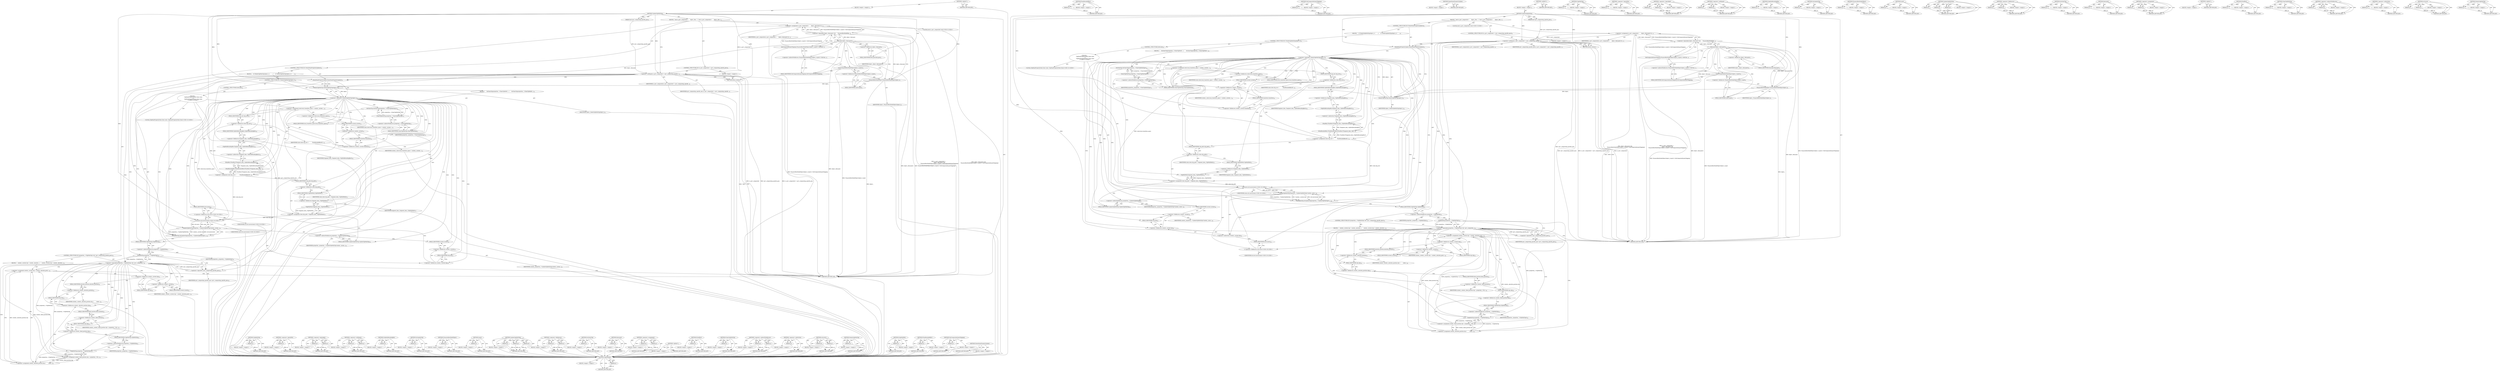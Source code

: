 digraph "NeedsClipPathClip" {
vulnerable_220 [label=<(METHOD,ClipPathPath)>];
vulnerable_221 [label=<(PARAM,p1)>];
vulnerable_222 [label=<(BLOCK,&lt;empty&gt;,&lt;empty&gt;)>];
vulnerable_223 [label=<(METHOD_RETURN,ANY)>];
vulnerable_204 [label=<(METHOD,FloatRoundedRect)>];
vulnerable_205 [label=<(PARAM,p1)>];
vulnerable_206 [label=<(BLOCK,&lt;empty&gt;,&lt;empty&gt;)>];
vulnerable_207 [label=<(METHOD_RETURN,ANY)>];
vulnerable_163 [label=<(METHOD,GetCompositedLayerMapping)>];
vulnerable_164 [label=<(PARAM,p1)>];
vulnerable_165 [label=<(BLOCK,&lt;empty&gt;,&lt;empty&gt;)>];
vulnerable_166 [label=<(METHOD_RETURN,ANY)>];
vulnerable_185 [label=<(METHOD,NeedsPaintPropertyUpdate)>];
vulnerable_186 [label=<(BLOCK,&lt;empty&gt;,&lt;empty&gt;)>];
vulnerable_187 [label=<(METHOD_RETURN,ANY)>];
vulnerable_6 [label=<(METHOD,&lt;global&gt;)<SUB>1</SUB>>];
vulnerable_7 [label=<(BLOCK,&lt;empty&gt;,&lt;empty&gt;)<SUB>1</SUB>>];
vulnerable_8 [label=<(METHOD,UpdateClipPathClip)<SUB>1</SUB>>];
vulnerable_9 [label=<(PARAM,bool spv1_compositing_specific_pass)<SUB>2</SUB>>];
vulnerable_10 [label=<(BLOCK,{
  bool is_spv1_composited =
      object_.Has...,{
  bool is_spv1_composited =
      object_.Has...)<SUB>2</SUB>>];
vulnerable_11 [label="<(LOCAL,bool is_spv1_composited: bool)<SUB>3</SUB>>"];
vulnerable_12 [label=<(&lt;operator&gt;.assignment,is_spv1_composited =
      object_.HasLayer() &amp;...)<SUB>3</SUB>>];
vulnerable_13 [label=<(IDENTIFIER,is_spv1_composited,is_spv1_composited =
      object_.HasLayer() &amp;...)<SUB>3</SUB>>];
vulnerable_14 [label=<(&lt;operator&gt;.logicalAnd,object_.HasLayer() &amp;&amp;
      ToLayoutBoxModelObj...)<SUB>4</SUB>>];
vulnerable_15 [label=<(HasLayer,object_.HasLayer())<SUB>4</SUB>>];
vulnerable_16 [label=<(&lt;operator&gt;.fieldAccess,object_.HasLayer)<SUB>4</SUB>>];
vulnerable_17 [label=<(IDENTIFIER,object_,object_.HasLayer())<SUB>4</SUB>>];
vulnerable_18 [label=<(FIELD_IDENTIFIER,HasLayer,HasLayer)<SUB>4</SUB>>];
vulnerable_19 [label=<(GetCompositedLayerMapping,ToLayoutBoxModelObject(object_).Layer()-&gt;GetCom...)<SUB>5</SUB>>];
vulnerable_20 [label=<(&lt;operator&gt;.indirectFieldAccess,ToLayoutBoxModelObject(object_).Layer()-&gt;GetCom...)<SUB>5</SUB>>];
vulnerable_21 [label=<(Layer,ToLayoutBoxModelObject(object_).Layer())<SUB>5</SUB>>];
vulnerable_22 [label=<(&lt;operator&gt;.fieldAccess,ToLayoutBoxModelObject(object_).Layer)<SUB>5</SUB>>];
vulnerable_23 [label=<(ToLayoutBoxModelObject,ToLayoutBoxModelObject(object_))<SUB>5</SUB>>];
vulnerable_24 [label=<(IDENTIFIER,object_,ToLayoutBoxModelObject(object_))<SUB>5</SUB>>];
vulnerable_25 [label=<(FIELD_IDENTIFIER,Layer,Layer)<SUB>5</SUB>>];
vulnerable_26 [label=<(FIELD_IDENTIFIER,GetCompositedLayerMapping,GetCompositedLayerMapping)<SUB>5</SUB>>];
vulnerable_27 [label=<(CONTROL_STRUCTURE,IF,if (is_spv1_composited != spv1_compositing_specific_pass))<SUB>6</SUB>>];
vulnerable_28 [label=<(&lt;operator&gt;.notEquals,is_spv1_composited != spv1_compositing_specific...)<SUB>6</SUB>>];
vulnerable_29 [label=<(IDENTIFIER,is_spv1_composited,is_spv1_composited != spv1_compositing_specific...)<SUB>6</SUB>>];
vulnerable_30 [label=<(IDENTIFIER,spv1_compositing_specific_pass,is_spv1_composited != spv1_compositing_specific...)<SUB>6</SUB>>];
vulnerable_31 [label=<(BLOCK,&lt;empty&gt;,&lt;empty&gt;)<SUB>7</SUB>>];
vulnerable_32 [label=<(RETURN,return;,return;)<SUB>7</SUB>>];
vulnerable_33 [label=<(CONTROL_STRUCTURE,IF,if (NeedsPaintPropertyUpdate()))<SUB>9</SUB>>];
vulnerable_34 [label=<(NeedsPaintPropertyUpdate,NeedsPaintPropertyUpdate())<SUB>9</SUB>>];
vulnerable_35 [label=<(BLOCK,{
    if (!NeedsClipPathClip(object_)) {
      ...,{
    if (!NeedsClipPathClip(object_)) {
      ...)<SUB>9</SUB>>];
vulnerable_36 [label=<(CONTROL_STRUCTURE,IF,if (!NeedsClipPathClip(object_)))<SUB>10</SUB>>];
vulnerable_37 [label=<(&lt;operator&gt;.logicalNot,!NeedsClipPathClip(object_))<SUB>10</SUB>>];
vulnerable_38 [label=<(NeedsClipPathClip,NeedsClipPathClip(object_))<SUB>10</SUB>>];
vulnerable_39 [label=<(IDENTIFIER,object_,NeedsClipPathClip(object_))<SUB>10</SUB>>];
vulnerable_40 [label=<(BLOCK,{
      OnClearClip(properties_-&gt;ClearClipPathC...,{
      OnClearClip(properties_-&gt;ClearClipPathC...)<SUB>10</SUB>>];
vulnerable_41 [label=<(OnClearClip,OnClearClip(properties_-&gt;ClearClipPathClip()))<SUB>11</SUB>>];
vulnerable_42 [label=<(ClearClipPathClip,properties_-&gt;ClearClipPathClip())<SUB>11</SUB>>];
vulnerable_43 [label=<(&lt;operator&gt;.indirectFieldAccess,properties_-&gt;ClearClipPathClip)<SUB>11</SUB>>];
vulnerable_44 [label=<(IDENTIFIER,properties_,properties_-&gt;ClearClipPathClip())<SUB>11</SUB>>];
vulnerable_45 [label=<(FIELD_IDENTIFIER,ClearClipPathClip,ClearClipPathClip)<SUB>11</SUB>>];
vulnerable_46 [label=<(CONTROL_STRUCTURE,ELSE,else)<SUB>12</SUB>>];
vulnerable_47 [label="<(BLOCK,{
      ClipPaintPropertyNode::State state;
   ...,{
      ClipPaintPropertyNode::State state;
   ...)<SUB>12</SUB>>"];
vulnerable_48 [label="<(LOCAL,ClipPaintPropertyNode.State state: ClipPaintPropertyNode.State)<SUB>13</SUB>>"];
vulnerable_49 [label=<(&lt;operator&gt;.assignment,state.local_transform_space = context_.current....)<SUB>14</SUB>>];
vulnerable_50 [label=<(&lt;operator&gt;.fieldAccess,state.local_transform_space)<SUB>14</SUB>>];
vulnerable_51 [label=<(IDENTIFIER,state,state.local_transform_space = context_.current....)<SUB>14</SUB>>];
vulnerable_52 [label=<(FIELD_IDENTIFIER,local_transform_space,local_transform_space)<SUB>14</SUB>>];
vulnerable_53 [label=<(&lt;operator&gt;.fieldAccess,context_.current.transform)<SUB>14</SUB>>];
vulnerable_54 [label=<(&lt;operator&gt;.fieldAccess,context_.current)<SUB>14</SUB>>];
vulnerable_55 [label=<(IDENTIFIER,context_,state.local_transform_space = context_.current....)<SUB>14</SUB>>];
vulnerable_56 [label=<(FIELD_IDENTIFIER,current,current)<SUB>14</SUB>>];
vulnerable_57 [label=<(FIELD_IDENTIFIER,transform,transform)<SUB>14</SUB>>];
vulnerable_58 [label=<(&lt;operator&gt;.assignment,state.clip_rect =
           FloatRoundedRect(F...)<SUB>15</SUB>>];
vulnerable_59 [label=<(&lt;operator&gt;.fieldAccess,state.clip_rect)<SUB>15</SUB>>];
vulnerable_60 [label=<(IDENTIFIER,state,state.clip_rect =
           FloatRoundedRect(F...)<SUB>15</SUB>>];
vulnerable_61 [label=<(FIELD_IDENTIFIER,clip_rect,clip_rect)<SUB>15</SUB>>];
vulnerable_62 [label=<(FloatRoundedRect,FloatRoundedRect(FloatRect(*fragment_data_.Clip...)<SUB>16</SUB>>];
vulnerable_63 [label=<(FloatRect,FloatRect(*fragment_data_.ClipPathBoundingBox()))<SUB>16</SUB>>];
vulnerable_64 [label=<(&lt;operator&gt;.indirection,*fragment_data_.ClipPathBoundingBox())<SUB>16</SUB>>];
vulnerable_65 [label=<(ClipPathBoundingBox,fragment_data_.ClipPathBoundingBox())<SUB>16</SUB>>];
vulnerable_66 [label=<(&lt;operator&gt;.fieldAccess,fragment_data_.ClipPathBoundingBox)<SUB>16</SUB>>];
vulnerable_67 [label=<(IDENTIFIER,fragment_data_,fragment_data_.ClipPathBoundingBox())<SUB>16</SUB>>];
vulnerable_68 [label=<(FIELD_IDENTIFIER,ClipPathBoundingBox,ClipPathBoundingBox)<SUB>16</SUB>>];
vulnerable_69 [label=<(&lt;operator&gt;.assignment,state.clip_path = fragment_data_.ClipPathPath())<SUB>17</SUB>>];
vulnerable_70 [label=<(&lt;operator&gt;.fieldAccess,state.clip_path)<SUB>17</SUB>>];
vulnerable_71 [label=<(IDENTIFIER,state,state.clip_path = fragment_data_.ClipPathPath())<SUB>17</SUB>>];
vulnerable_72 [label=<(FIELD_IDENTIFIER,clip_path,clip_path)<SUB>17</SUB>>];
vulnerable_73 [label=<(ClipPathPath,fragment_data_.ClipPathPath())<SUB>17</SUB>>];
vulnerable_74 [label=<(&lt;operator&gt;.fieldAccess,fragment_data_.ClipPathPath)<SUB>17</SUB>>];
vulnerable_75 [label=<(IDENTIFIER,fragment_data_,fragment_data_.ClipPathPath())<SUB>17</SUB>>];
vulnerable_76 [label=<(FIELD_IDENTIFIER,ClipPathPath,ClipPathPath)<SUB>17</SUB>>];
vulnerable_77 [label=<(OnUpdateClip,OnUpdateClip(properties_-&gt;UpdateClipPathClip(co...)<SUB>18</SUB>>];
vulnerable_78 [label=<(UpdateClipPathClip,properties_-&gt;UpdateClipPathClip(context_.curren...)<SUB>18</SUB>>];
vulnerable_79 [label=<(&lt;operator&gt;.indirectFieldAccess,properties_-&gt;UpdateClipPathClip)<SUB>18</SUB>>];
vulnerable_80 [label=<(IDENTIFIER,properties_,properties_-&gt;UpdateClipPathClip(context_.curren...)<SUB>18</SUB>>];
vulnerable_81 [label=<(FIELD_IDENTIFIER,UpdateClipPathClip,UpdateClipPathClip)<SUB>18</SUB>>];
vulnerable_82 [label=<(&lt;operator&gt;.fieldAccess,context_.current.clip)<SUB>18</SUB>>];
vulnerable_83 [label=<(&lt;operator&gt;.fieldAccess,context_.current)<SUB>18</SUB>>];
vulnerable_84 [label=<(IDENTIFIER,context_,properties_-&gt;UpdateClipPathClip(context_.curren...)<SUB>18</SUB>>];
vulnerable_85 [label=<(FIELD_IDENTIFIER,current,current)<SUB>18</SUB>>];
vulnerable_86 [label=<(FIELD_IDENTIFIER,clip,clip)<SUB>18</SUB>>];
vulnerable_87 [label="<(std.move,std::move(state))<SUB>19</SUB>>"];
vulnerable_88 [label="<(&lt;operator&gt;.fieldAccess,std::move)<SUB>19</SUB>>"];
vulnerable_89 [label="<(IDENTIFIER,std,std::move(state))<SUB>19</SUB>>"];
vulnerable_90 [label=<(FIELD_IDENTIFIER,move,move)<SUB>19</SUB>>];
vulnerable_91 [label="<(IDENTIFIER,state,std::move(state))<SUB>19</SUB>>"];
vulnerable_92 [label=<(CONTROL_STRUCTURE,IF,if (properties_-&gt;ClipPathClip() &amp;&amp; !spv1_compositing_specific_pass))<SUB>23</SUB>>];
vulnerable_93 [label=<(&lt;operator&gt;.logicalAnd,properties_-&gt;ClipPathClip() &amp;&amp; !spv1_compositin...)<SUB>23</SUB>>];
vulnerable_94 [label=<(ClipPathClip,properties_-&gt;ClipPathClip())<SUB>23</SUB>>];
vulnerable_95 [label=<(&lt;operator&gt;.indirectFieldAccess,properties_-&gt;ClipPathClip)<SUB>23</SUB>>];
vulnerable_96 [label=<(IDENTIFIER,properties_,properties_-&gt;ClipPathClip())<SUB>23</SUB>>];
vulnerable_97 [label=<(FIELD_IDENTIFIER,ClipPathClip,ClipPathClip)<SUB>23</SUB>>];
vulnerable_98 [label=<(&lt;operator&gt;.logicalNot,!spv1_compositing_specific_pass)<SUB>23</SUB>>];
vulnerable_99 [label=<(IDENTIFIER,spv1_compositing_specific_pass,!spv1_compositing_specific_pass)<SUB>23</SUB>>];
vulnerable_100 [label=<(BLOCK,{
    context_.current.clip = context_.absolute...,{
    context_.current.clip = context_.absolute...)<SUB>23</SUB>>];
vulnerable_101 [label=<(&lt;operator&gt;.assignment,context_.current.clip = context_.absolute_posit...)<SUB>24</SUB>>];
vulnerable_102 [label=<(&lt;operator&gt;.fieldAccess,context_.current.clip)<SUB>24</SUB>>];
vulnerable_103 [label=<(&lt;operator&gt;.fieldAccess,context_.current)<SUB>24</SUB>>];
vulnerable_104 [label=<(IDENTIFIER,context_,context_.current.clip = context_.absolute_posit...)<SUB>24</SUB>>];
vulnerable_105 [label=<(FIELD_IDENTIFIER,current,current)<SUB>24</SUB>>];
vulnerable_106 [label=<(FIELD_IDENTIFIER,clip,clip)<SUB>24</SUB>>];
vulnerable_107 [label=<(&lt;operator&gt;.assignment,context_.absolute_position.clip =
        conte...)<SUB>24</SUB>>];
vulnerable_108 [label=<(&lt;operator&gt;.fieldAccess,context_.absolute_position.clip)<SUB>24</SUB>>];
vulnerable_109 [label=<(&lt;operator&gt;.fieldAccess,context_.absolute_position)<SUB>24</SUB>>];
vulnerable_110 [label=<(IDENTIFIER,context_,context_.absolute_position.clip =
        conte...)<SUB>24</SUB>>];
vulnerable_111 [label=<(FIELD_IDENTIFIER,absolute_position,absolute_position)<SUB>24</SUB>>];
vulnerable_112 [label=<(FIELD_IDENTIFIER,clip,clip)<SUB>24</SUB>>];
vulnerable_113 [label=<(&lt;operator&gt;.assignment,context_.fixed_position.clip = properties_-&gt;Cli...)<SUB>25</SUB>>];
vulnerable_114 [label=<(&lt;operator&gt;.fieldAccess,context_.fixed_position.clip)<SUB>25</SUB>>];
vulnerable_115 [label=<(&lt;operator&gt;.fieldAccess,context_.fixed_position)<SUB>25</SUB>>];
vulnerable_116 [label=<(IDENTIFIER,context_,context_.fixed_position.clip = properties_-&gt;Cli...)<SUB>25</SUB>>];
vulnerable_117 [label=<(FIELD_IDENTIFIER,fixed_position,fixed_position)<SUB>25</SUB>>];
vulnerable_118 [label=<(FIELD_IDENTIFIER,clip,clip)<SUB>25</SUB>>];
vulnerable_119 [label=<(ClipPathClip,properties_-&gt;ClipPathClip())<SUB>25</SUB>>];
vulnerable_120 [label=<(&lt;operator&gt;.indirectFieldAccess,properties_-&gt;ClipPathClip)<SUB>25</SUB>>];
vulnerable_121 [label=<(IDENTIFIER,properties_,properties_-&gt;ClipPathClip())<SUB>25</SUB>>];
vulnerable_122 [label=<(FIELD_IDENTIFIER,ClipPathClip,ClipPathClip)<SUB>25</SUB>>];
vulnerable_123 [label=<(METHOD_RETURN,void)<SUB>1</SUB>>];
vulnerable_125 [label=<(METHOD_RETURN,ANY)<SUB>1</SUB>>];
vulnerable_239 [label=<(METHOD,ClipPathClip)>];
vulnerable_240 [label=<(PARAM,p1)>];
vulnerable_241 [label=<(BLOCK,&lt;empty&gt;,&lt;empty&gt;)>];
vulnerable_242 [label=<(METHOD_RETURN,ANY)>];
vulnerable_188 [label=<(METHOD,&lt;operator&gt;.logicalNot)>];
vulnerable_189 [label=<(PARAM,p1)>];
vulnerable_190 [label=<(BLOCK,&lt;empty&gt;,&lt;empty&gt;)>];
vulnerable_191 [label=<(METHOD_RETURN,ANY)>];
vulnerable_149 [label=<(METHOD,&lt;operator&gt;.logicalAnd)>];
vulnerable_150 [label=<(PARAM,p1)>];
vulnerable_151 [label=<(PARAM,p2)>];
vulnerable_152 [label=<(BLOCK,&lt;empty&gt;,&lt;empty&gt;)>];
vulnerable_153 [label=<(METHOD_RETURN,ANY)>];
vulnerable_180 [label=<(METHOD,&lt;operator&gt;.notEquals)>];
vulnerable_181 [label=<(PARAM,p1)>];
vulnerable_182 [label=<(PARAM,p2)>];
vulnerable_183 [label=<(BLOCK,&lt;empty&gt;,&lt;empty&gt;)>];
vulnerable_184 [label=<(METHOD_RETURN,ANY)>];
vulnerable_216 [label=<(METHOD,ClipPathBoundingBox)>];
vulnerable_217 [label=<(PARAM,p1)>];
vulnerable_218 [label=<(BLOCK,&lt;empty&gt;,&lt;empty&gt;)>];
vulnerable_219 [label=<(METHOD_RETURN,ANY)>];
vulnerable_224 [label=<(METHOD,OnUpdateClip)>];
vulnerable_225 [label=<(PARAM,p1)>];
vulnerable_226 [label=<(BLOCK,&lt;empty&gt;,&lt;empty&gt;)>];
vulnerable_227 [label=<(METHOD_RETURN,ANY)>];
vulnerable_176 [label=<(METHOD,ToLayoutBoxModelObject)>];
vulnerable_177 [label=<(PARAM,p1)>];
vulnerable_178 [label=<(BLOCK,&lt;empty&gt;,&lt;empty&gt;)>];
vulnerable_179 [label=<(METHOD_RETURN,ANY)>];
vulnerable_172 [label=<(METHOD,Layer)>];
vulnerable_173 [label=<(PARAM,p1)>];
vulnerable_174 [label=<(BLOCK,&lt;empty&gt;,&lt;empty&gt;)>];
vulnerable_175 [label=<(METHOD_RETURN,ANY)>];
vulnerable_228 [label=<(METHOD,UpdateClipPathClip)>];
vulnerable_229 [label=<(PARAM,p1)>];
vulnerable_230 [label=<(PARAM,p2)>];
vulnerable_231 [label=<(PARAM,p3)>];
vulnerable_232 [label=<(BLOCK,&lt;empty&gt;,&lt;empty&gt;)>];
vulnerable_233 [label=<(METHOD_RETURN,ANY)>];
vulnerable_158 [label=<(METHOD,&lt;operator&gt;.fieldAccess)>];
vulnerable_159 [label=<(PARAM,p1)>];
vulnerable_160 [label=<(PARAM,p2)>];
vulnerable_161 [label=<(BLOCK,&lt;empty&gt;,&lt;empty&gt;)>];
vulnerable_162 [label=<(METHOD_RETURN,ANY)>];
vulnerable_196 [label=<(METHOD,OnClearClip)>];
vulnerable_197 [label=<(PARAM,p1)>];
vulnerable_198 [label=<(BLOCK,&lt;empty&gt;,&lt;empty&gt;)>];
vulnerable_199 [label=<(METHOD_RETURN,ANY)>];
vulnerable_154 [label=<(METHOD,HasLayer)>];
vulnerable_155 [label=<(PARAM,p1)>];
vulnerable_156 [label=<(BLOCK,&lt;empty&gt;,&lt;empty&gt;)>];
vulnerable_157 [label=<(METHOD_RETURN,ANY)>];
vulnerable_144 [label=<(METHOD,&lt;operator&gt;.assignment)>];
vulnerable_145 [label=<(PARAM,p1)>];
vulnerable_146 [label=<(PARAM,p2)>];
vulnerable_147 [label=<(BLOCK,&lt;empty&gt;,&lt;empty&gt;)>];
vulnerable_148 [label=<(METHOD_RETURN,ANY)>];
vulnerable_138 [label=<(METHOD,&lt;global&gt;)<SUB>1</SUB>>];
vulnerable_139 [label=<(BLOCK,&lt;empty&gt;,&lt;empty&gt;)>];
vulnerable_140 [label=<(METHOD_RETURN,ANY)>];
vulnerable_208 [label=<(METHOD,FloatRect)>];
vulnerable_209 [label=<(PARAM,p1)>];
vulnerable_210 [label=<(BLOCK,&lt;empty&gt;,&lt;empty&gt;)>];
vulnerable_211 [label=<(METHOD_RETURN,ANY)>];
vulnerable_200 [label=<(METHOD,ClearClipPathClip)>];
vulnerable_201 [label=<(PARAM,p1)>];
vulnerable_202 [label=<(BLOCK,&lt;empty&gt;,&lt;empty&gt;)>];
vulnerable_203 [label=<(METHOD_RETURN,ANY)>];
vulnerable_167 [label=<(METHOD,&lt;operator&gt;.indirectFieldAccess)>];
vulnerable_168 [label=<(PARAM,p1)>];
vulnerable_169 [label=<(PARAM,p2)>];
vulnerable_170 [label=<(BLOCK,&lt;empty&gt;,&lt;empty&gt;)>];
vulnerable_171 [label=<(METHOD_RETURN,ANY)>];
vulnerable_212 [label=<(METHOD,&lt;operator&gt;.indirection)>];
vulnerable_213 [label=<(PARAM,p1)>];
vulnerable_214 [label=<(BLOCK,&lt;empty&gt;,&lt;empty&gt;)>];
vulnerable_215 [label=<(METHOD_RETURN,ANY)>];
vulnerable_234 [label=<(METHOD,std.move)>];
vulnerable_235 [label=<(PARAM,p1)>];
vulnerable_236 [label=<(PARAM,p2)>];
vulnerable_237 [label=<(BLOCK,&lt;empty&gt;,&lt;empty&gt;)>];
vulnerable_238 [label=<(METHOD_RETURN,ANY)>];
vulnerable_192 [label=<(METHOD,NeedsClipPathClip)>];
vulnerable_193 [label=<(PARAM,p1)>];
vulnerable_194 [label=<(BLOCK,&lt;empty&gt;,&lt;empty&gt;)>];
vulnerable_195 [label=<(METHOD_RETURN,ANY)>];
fixed_221 [label=<(METHOD,ClipPathPath)>];
fixed_222 [label=<(PARAM,p1)>];
fixed_223 [label=<(BLOCK,&lt;empty&gt;,&lt;empty&gt;)>];
fixed_224 [label=<(METHOD_RETURN,ANY)>];
fixed_205 [label=<(METHOD,FloatRoundedRect)>];
fixed_206 [label=<(PARAM,p1)>];
fixed_207 [label=<(BLOCK,&lt;empty&gt;,&lt;empty&gt;)>];
fixed_208 [label=<(METHOD_RETURN,ANY)>];
fixed_164 [label=<(METHOD,GetCompositedLayerMapping)>];
fixed_165 [label=<(PARAM,p1)>];
fixed_166 [label=<(BLOCK,&lt;empty&gt;,&lt;empty&gt;)>];
fixed_167 [label=<(METHOD_RETURN,ANY)>];
fixed_186 [label=<(METHOD,NeedsPaintPropertyUpdate)>];
fixed_187 [label=<(BLOCK,&lt;empty&gt;,&lt;empty&gt;)>];
fixed_188 [label=<(METHOD_RETURN,ANY)>];
fixed_6 [label=<(METHOD,&lt;global&gt;)<SUB>1</SUB>>];
fixed_7 [label=<(BLOCK,&lt;empty&gt;,&lt;empty&gt;)<SUB>1</SUB>>];
fixed_8 [label=<(METHOD,UpdateClipPathClip)<SUB>1</SUB>>];
fixed_9 [label=<(PARAM,bool spv1_compositing_specific_pass)<SUB>2</SUB>>];
fixed_10 [label=<(BLOCK,{
  bool is_spv1_composited =
      object_.Has...,{
  bool is_spv1_composited =
      object_.Has...)<SUB>2</SUB>>];
fixed_11 [label="<(LOCAL,bool is_spv1_composited: bool)<SUB>3</SUB>>"];
fixed_12 [label=<(&lt;operator&gt;.assignment,is_spv1_composited =
      object_.HasLayer() &amp;...)<SUB>3</SUB>>];
fixed_13 [label=<(IDENTIFIER,is_spv1_composited,is_spv1_composited =
      object_.HasLayer() &amp;...)<SUB>3</SUB>>];
fixed_14 [label=<(&lt;operator&gt;.logicalAnd,object_.HasLayer() &amp;&amp;
      ToLayoutBoxModelObj...)<SUB>4</SUB>>];
fixed_15 [label=<(HasLayer,object_.HasLayer())<SUB>4</SUB>>];
fixed_16 [label=<(&lt;operator&gt;.fieldAccess,object_.HasLayer)<SUB>4</SUB>>];
fixed_17 [label=<(IDENTIFIER,object_,object_.HasLayer())<SUB>4</SUB>>];
fixed_18 [label=<(FIELD_IDENTIFIER,HasLayer,HasLayer)<SUB>4</SUB>>];
fixed_19 [label=<(GetCompositedLayerMapping,ToLayoutBoxModelObject(object_).Layer()-&gt;GetCom...)<SUB>5</SUB>>];
fixed_20 [label=<(&lt;operator&gt;.indirectFieldAccess,ToLayoutBoxModelObject(object_).Layer()-&gt;GetCom...)<SUB>5</SUB>>];
fixed_21 [label=<(Layer,ToLayoutBoxModelObject(object_).Layer())<SUB>5</SUB>>];
fixed_22 [label=<(&lt;operator&gt;.fieldAccess,ToLayoutBoxModelObject(object_).Layer)<SUB>5</SUB>>];
fixed_23 [label=<(ToLayoutBoxModelObject,ToLayoutBoxModelObject(object_))<SUB>5</SUB>>];
fixed_24 [label=<(IDENTIFIER,object_,ToLayoutBoxModelObject(object_))<SUB>5</SUB>>];
fixed_25 [label=<(FIELD_IDENTIFIER,Layer,Layer)<SUB>5</SUB>>];
fixed_26 [label=<(FIELD_IDENTIFIER,GetCompositedLayerMapping,GetCompositedLayerMapping)<SUB>5</SUB>>];
fixed_27 [label=<(CONTROL_STRUCTURE,IF,if (is_spv1_composited != spv1_compositing_specific_pass))<SUB>6</SUB>>];
fixed_28 [label=<(&lt;operator&gt;.notEquals,is_spv1_composited != spv1_compositing_specific...)<SUB>6</SUB>>];
fixed_29 [label=<(IDENTIFIER,is_spv1_composited,is_spv1_composited != spv1_compositing_specific...)<SUB>6</SUB>>];
fixed_30 [label=<(IDENTIFIER,spv1_compositing_specific_pass,is_spv1_composited != spv1_compositing_specific...)<SUB>6</SUB>>];
fixed_31 [label=<(BLOCK,&lt;empty&gt;,&lt;empty&gt;)<SUB>7</SUB>>];
fixed_32 [label=<(RETURN,return;,return;)<SUB>7</SUB>>];
fixed_33 [label=<(CONTROL_STRUCTURE,IF,if (NeedsPaintPropertyUpdate()))<SUB>9</SUB>>];
fixed_34 [label=<(NeedsPaintPropertyUpdate,NeedsPaintPropertyUpdate())<SUB>9</SUB>>];
fixed_35 [label=<(BLOCK,{
    if (!NeedsClipPathClip(object_)) {
      ...,{
    if (!NeedsClipPathClip(object_)) {
      ...)<SUB>9</SUB>>];
fixed_36 [label=<(CONTROL_STRUCTURE,IF,if (!NeedsClipPathClip(object_)))<SUB>10</SUB>>];
fixed_37 [label=<(&lt;operator&gt;.logicalNot,!NeedsClipPathClip(object_))<SUB>10</SUB>>];
fixed_38 [label=<(NeedsClipPathClip,NeedsClipPathClip(object_))<SUB>10</SUB>>];
fixed_39 [label=<(IDENTIFIER,object_,NeedsClipPathClip(object_))<SUB>10</SUB>>];
fixed_40 [label=<(BLOCK,{
      OnClearClip(properties_-&gt;ClearClipPathC...,{
      OnClearClip(properties_-&gt;ClearClipPathC...)<SUB>10</SUB>>];
fixed_41 [label=<(OnClearClip,OnClearClip(properties_-&gt;ClearClipPathClip()))<SUB>11</SUB>>];
fixed_42 [label=<(ClearClipPathClip,properties_-&gt;ClearClipPathClip())<SUB>11</SUB>>];
fixed_43 [label=<(&lt;operator&gt;.indirectFieldAccess,properties_-&gt;ClearClipPathClip)<SUB>11</SUB>>];
fixed_44 [label=<(IDENTIFIER,properties_,properties_-&gt;ClearClipPathClip())<SUB>11</SUB>>];
fixed_45 [label=<(FIELD_IDENTIFIER,ClearClipPathClip,ClearClipPathClip)<SUB>11</SUB>>];
fixed_46 [label=<(CONTROL_STRUCTURE,ELSE,else)<SUB>12</SUB>>];
fixed_47 [label="<(BLOCK,{
      ClipPaintPropertyNode::State state;
   ...,{
      ClipPaintPropertyNode::State state;
   ...)<SUB>12</SUB>>"];
fixed_48 [label="<(LOCAL,ClipPaintPropertyNode.State state: ClipPaintPropertyNode.State)<SUB>13</SUB>>"];
fixed_49 [label=<(&lt;operator&gt;.assignment,state.local_transform_space = context_.current....)<SUB>14</SUB>>];
fixed_50 [label=<(&lt;operator&gt;.fieldAccess,state.local_transform_space)<SUB>14</SUB>>];
fixed_51 [label=<(IDENTIFIER,state,state.local_transform_space = context_.current....)<SUB>14</SUB>>];
fixed_52 [label=<(FIELD_IDENTIFIER,local_transform_space,local_transform_space)<SUB>14</SUB>>];
fixed_53 [label=<(&lt;operator&gt;.fieldAccess,context_.current.transform)<SUB>14</SUB>>];
fixed_54 [label=<(&lt;operator&gt;.fieldAccess,context_.current)<SUB>14</SUB>>];
fixed_55 [label=<(IDENTIFIER,context_,state.local_transform_space = context_.current....)<SUB>14</SUB>>];
fixed_56 [label=<(FIELD_IDENTIFIER,current,current)<SUB>14</SUB>>];
fixed_57 [label=<(FIELD_IDENTIFIER,transform,transform)<SUB>14</SUB>>];
fixed_58 [label=<(&lt;operator&gt;.assignment,state.clip_rect =
           FloatRoundedRect(F...)<SUB>15</SUB>>];
fixed_59 [label=<(&lt;operator&gt;.fieldAccess,state.clip_rect)<SUB>15</SUB>>];
fixed_60 [label=<(IDENTIFIER,state,state.clip_rect =
           FloatRoundedRect(F...)<SUB>15</SUB>>];
fixed_61 [label=<(FIELD_IDENTIFIER,clip_rect,clip_rect)<SUB>15</SUB>>];
fixed_62 [label=<(FloatRoundedRect,FloatRoundedRect(FloatRect(*fragment_data_.Clip...)<SUB>16</SUB>>];
fixed_63 [label=<(FloatRect,FloatRect(*fragment_data_.ClipPathBoundingBox()))<SUB>16</SUB>>];
fixed_64 [label=<(&lt;operator&gt;.indirection,*fragment_data_.ClipPathBoundingBox())<SUB>16</SUB>>];
fixed_65 [label=<(ClipPathBoundingBox,fragment_data_.ClipPathBoundingBox())<SUB>16</SUB>>];
fixed_66 [label=<(&lt;operator&gt;.fieldAccess,fragment_data_.ClipPathBoundingBox)<SUB>16</SUB>>];
fixed_67 [label=<(IDENTIFIER,fragment_data_,fragment_data_.ClipPathBoundingBox())<SUB>16</SUB>>];
fixed_68 [label=<(FIELD_IDENTIFIER,ClipPathBoundingBox,ClipPathBoundingBox)<SUB>16</SUB>>];
fixed_69 [label=<(&lt;operator&gt;.assignment,state.clip_path = fragment_data_.ClipPathPath())<SUB>17</SUB>>];
fixed_70 [label=<(&lt;operator&gt;.fieldAccess,state.clip_path)<SUB>17</SUB>>];
fixed_71 [label=<(IDENTIFIER,state,state.clip_path = fragment_data_.ClipPathPath())<SUB>17</SUB>>];
fixed_72 [label=<(FIELD_IDENTIFIER,clip_path,clip_path)<SUB>17</SUB>>];
fixed_73 [label=<(ClipPathPath,fragment_data_.ClipPathPath())<SUB>17</SUB>>];
fixed_74 [label=<(&lt;operator&gt;.fieldAccess,fragment_data_.ClipPathPath)<SUB>17</SUB>>];
fixed_75 [label=<(IDENTIFIER,fragment_data_,fragment_data_.ClipPathPath())<SUB>17</SUB>>];
fixed_76 [label=<(FIELD_IDENTIFIER,ClipPathPath,ClipPathPath)<SUB>17</SUB>>];
fixed_77 [label=<(OnUpdateClip,OnUpdateClip(properties_-&gt;UpdateClipPathClip(*c...)<SUB>18</SUB>>];
fixed_78 [label=<(UpdateClipPathClip,properties_-&gt;UpdateClipPathClip(*context_.curre...)<SUB>18</SUB>>];
fixed_79 [label=<(&lt;operator&gt;.indirectFieldAccess,properties_-&gt;UpdateClipPathClip)<SUB>18</SUB>>];
fixed_80 [label=<(IDENTIFIER,properties_,properties_-&gt;UpdateClipPathClip(*context_.curre...)<SUB>18</SUB>>];
fixed_81 [label=<(FIELD_IDENTIFIER,UpdateClipPathClip,UpdateClipPathClip)<SUB>18</SUB>>];
fixed_82 [label=<(&lt;operator&gt;.indirection,*context_.current.clip)<SUB>18</SUB>>];
fixed_83 [label=<(&lt;operator&gt;.fieldAccess,context_.current.clip)<SUB>18</SUB>>];
fixed_84 [label=<(&lt;operator&gt;.fieldAccess,context_.current)<SUB>18</SUB>>];
fixed_85 [label=<(IDENTIFIER,context_,properties_-&gt;UpdateClipPathClip(*context_.curre...)<SUB>18</SUB>>];
fixed_86 [label=<(FIELD_IDENTIFIER,current,current)<SUB>18</SUB>>];
fixed_87 [label=<(FIELD_IDENTIFIER,clip,clip)<SUB>18</SUB>>];
fixed_88 [label="<(std.move,std::move(state))<SUB>19</SUB>>"];
fixed_89 [label="<(&lt;operator&gt;.fieldAccess,std::move)<SUB>19</SUB>>"];
fixed_90 [label="<(IDENTIFIER,std,std::move(state))<SUB>19</SUB>>"];
fixed_91 [label=<(FIELD_IDENTIFIER,move,move)<SUB>19</SUB>>];
fixed_92 [label="<(IDENTIFIER,state,std::move(state))<SUB>19</SUB>>"];
fixed_93 [label=<(CONTROL_STRUCTURE,IF,if (properties_-&gt;ClipPathClip() &amp;&amp; !spv1_compositing_specific_pass))<SUB>23</SUB>>];
fixed_94 [label=<(&lt;operator&gt;.logicalAnd,properties_-&gt;ClipPathClip() &amp;&amp; !spv1_compositin...)<SUB>23</SUB>>];
fixed_95 [label=<(ClipPathClip,properties_-&gt;ClipPathClip())<SUB>23</SUB>>];
fixed_96 [label=<(&lt;operator&gt;.indirectFieldAccess,properties_-&gt;ClipPathClip)<SUB>23</SUB>>];
fixed_97 [label=<(IDENTIFIER,properties_,properties_-&gt;ClipPathClip())<SUB>23</SUB>>];
fixed_98 [label=<(FIELD_IDENTIFIER,ClipPathClip,ClipPathClip)<SUB>23</SUB>>];
fixed_99 [label=<(&lt;operator&gt;.logicalNot,!spv1_compositing_specific_pass)<SUB>23</SUB>>];
fixed_100 [label=<(IDENTIFIER,spv1_compositing_specific_pass,!spv1_compositing_specific_pass)<SUB>23</SUB>>];
fixed_101 [label=<(BLOCK,{
    context_.current.clip = context_.absolute...,{
    context_.current.clip = context_.absolute...)<SUB>23</SUB>>];
fixed_102 [label=<(&lt;operator&gt;.assignment,context_.current.clip = context_.absolute_posit...)<SUB>24</SUB>>];
fixed_103 [label=<(&lt;operator&gt;.fieldAccess,context_.current.clip)<SUB>24</SUB>>];
fixed_104 [label=<(&lt;operator&gt;.fieldAccess,context_.current)<SUB>24</SUB>>];
fixed_105 [label=<(IDENTIFIER,context_,context_.current.clip = context_.absolute_posit...)<SUB>24</SUB>>];
fixed_106 [label=<(FIELD_IDENTIFIER,current,current)<SUB>24</SUB>>];
fixed_107 [label=<(FIELD_IDENTIFIER,clip,clip)<SUB>24</SUB>>];
fixed_108 [label=<(&lt;operator&gt;.assignment,context_.absolute_position.clip =
        conte...)<SUB>24</SUB>>];
fixed_109 [label=<(&lt;operator&gt;.fieldAccess,context_.absolute_position.clip)<SUB>24</SUB>>];
fixed_110 [label=<(&lt;operator&gt;.fieldAccess,context_.absolute_position)<SUB>24</SUB>>];
fixed_111 [label=<(IDENTIFIER,context_,context_.absolute_position.clip =
        conte...)<SUB>24</SUB>>];
fixed_112 [label=<(FIELD_IDENTIFIER,absolute_position,absolute_position)<SUB>24</SUB>>];
fixed_113 [label=<(FIELD_IDENTIFIER,clip,clip)<SUB>24</SUB>>];
fixed_114 [label=<(&lt;operator&gt;.assignment,context_.fixed_position.clip = properties_-&gt;Cli...)<SUB>25</SUB>>];
fixed_115 [label=<(&lt;operator&gt;.fieldAccess,context_.fixed_position.clip)<SUB>25</SUB>>];
fixed_116 [label=<(&lt;operator&gt;.fieldAccess,context_.fixed_position)<SUB>25</SUB>>];
fixed_117 [label=<(IDENTIFIER,context_,context_.fixed_position.clip = properties_-&gt;Cli...)<SUB>25</SUB>>];
fixed_118 [label=<(FIELD_IDENTIFIER,fixed_position,fixed_position)<SUB>25</SUB>>];
fixed_119 [label=<(FIELD_IDENTIFIER,clip,clip)<SUB>25</SUB>>];
fixed_120 [label=<(ClipPathClip,properties_-&gt;ClipPathClip())<SUB>25</SUB>>];
fixed_121 [label=<(&lt;operator&gt;.indirectFieldAccess,properties_-&gt;ClipPathClip)<SUB>25</SUB>>];
fixed_122 [label=<(IDENTIFIER,properties_,properties_-&gt;ClipPathClip())<SUB>25</SUB>>];
fixed_123 [label=<(FIELD_IDENTIFIER,ClipPathClip,ClipPathClip)<SUB>25</SUB>>];
fixed_124 [label=<(METHOD_RETURN,void)<SUB>1</SUB>>];
fixed_126 [label=<(METHOD_RETURN,ANY)<SUB>1</SUB>>];
fixed_240 [label=<(METHOD,ClipPathClip)>];
fixed_241 [label=<(PARAM,p1)>];
fixed_242 [label=<(BLOCK,&lt;empty&gt;,&lt;empty&gt;)>];
fixed_243 [label=<(METHOD_RETURN,ANY)>];
fixed_189 [label=<(METHOD,&lt;operator&gt;.logicalNot)>];
fixed_190 [label=<(PARAM,p1)>];
fixed_191 [label=<(BLOCK,&lt;empty&gt;,&lt;empty&gt;)>];
fixed_192 [label=<(METHOD_RETURN,ANY)>];
fixed_150 [label=<(METHOD,&lt;operator&gt;.logicalAnd)>];
fixed_151 [label=<(PARAM,p1)>];
fixed_152 [label=<(PARAM,p2)>];
fixed_153 [label=<(BLOCK,&lt;empty&gt;,&lt;empty&gt;)>];
fixed_154 [label=<(METHOD_RETURN,ANY)>];
fixed_181 [label=<(METHOD,&lt;operator&gt;.notEquals)>];
fixed_182 [label=<(PARAM,p1)>];
fixed_183 [label=<(PARAM,p2)>];
fixed_184 [label=<(BLOCK,&lt;empty&gt;,&lt;empty&gt;)>];
fixed_185 [label=<(METHOD_RETURN,ANY)>];
fixed_217 [label=<(METHOD,ClipPathBoundingBox)>];
fixed_218 [label=<(PARAM,p1)>];
fixed_219 [label=<(BLOCK,&lt;empty&gt;,&lt;empty&gt;)>];
fixed_220 [label=<(METHOD_RETURN,ANY)>];
fixed_225 [label=<(METHOD,OnUpdateClip)>];
fixed_226 [label=<(PARAM,p1)>];
fixed_227 [label=<(BLOCK,&lt;empty&gt;,&lt;empty&gt;)>];
fixed_228 [label=<(METHOD_RETURN,ANY)>];
fixed_177 [label=<(METHOD,ToLayoutBoxModelObject)>];
fixed_178 [label=<(PARAM,p1)>];
fixed_179 [label=<(BLOCK,&lt;empty&gt;,&lt;empty&gt;)>];
fixed_180 [label=<(METHOD_RETURN,ANY)>];
fixed_173 [label=<(METHOD,Layer)>];
fixed_174 [label=<(PARAM,p1)>];
fixed_175 [label=<(BLOCK,&lt;empty&gt;,&lt;empty&gt;)>];
fixed_176 [label=<(METHOD_RETURN,ANY)>];
fixed_229 [label=<(METHOD,UpdateClipPathClip)>];
fixed_230 [label=<(PARAM,p1)>];
fixed_231 [label=<(PARAM,p2)>];
fixed_232 [label=<(PARAM,p3)>];
fixed_233 [label=<(BLOCK,&lt;empty&gt;,&lt;empty&gt;)>];
fixed_234 [label=<(METHOD_RETURN,ANY)>];
fixed_159 [label=<(METHOD,&lt;operator&gt;.fieldAccess)>];
fixed_160 [label=<(PARAM,p1)>];
fixed_161 [label=<(PARAM,p2)>];
fixed_162 [label=<(BLOCK,&lt;empty&gt;,&lt;empty&gt;)>];
fixed_163 [label=<(METHOD_RETURN,ANY)>];
fixed_197 [label=<(METHOD,OnClearClip)>];
fixed_198 [label=<(PARAM,p1)>];
fixed_199 [label=<(BLOCK,&lt;empty&gt;,&lt;empty&gt;)>];
fixed_200 [label=<(METHOD_RETURN,ANY)>];
fixed_155 [label=<(METHOD,HasLayer)>];
fixed_156 [label=<(PARAM,p1)>];
fixed_157 [label=<(BLOCK,&lt;empty&gt;,&lt;empty&gt;)>];
fixed_158 [label=<(METHOD_RETURN,ANY)>];
fixed_145 [label=<(METHOD,&lt;operator&gt;.assignment)>];
fixed_146 [label=<(PARAM,p1)>];
fixed_147 [label=<(PARAM,p2)>];
fixed_148 [label=<(BLOCK,&lt;empty&gt;,&lt;empty&gt;)>];
fixed_149 [label=<(METHOD_RETURN,ANY)>];
fixed_139 [label=<(METHOD,&lt;global&gt;)<SUB>1</SUB>>];
fixed_140 [label=<(BLOCK,&lt;empty&gt;,&lt;empty&gt;)>];
fixed_141 [label=<(METHOD_RETURN,ANY)>];
fixed_209 [label=<(METHOD,FloatRect)>];
fixed_210 [label=<(PARAM,p1)>];
fixed_211 [label=<(BLOCK,&lt;empty&gt;,&lt;empty&gt;)>];
fixed_212 [label=<(METHOD_RETURN,ANY)>];
fixed_201 [label=<(METHOD,ClearClipPathClip)>];
fixed_202 [label=<(PARAM,p1)>];
fixed_203 [label=<(BLOCK,&lt;empty&gt;,&lt;empty&gt;)>];
fixed_204 [label=<(METHOD_RETURN,ANY)>];
fixed_168 [label=<(METHOD,&lt;operator&gt;.indirectFieldAccess)>];
fixed_169 [label=<(PARAM,p1)>];
fixed_170 [label=<(PARAM,p2)>];
fixed_171 [label=<(BLOCK,&lt;empty&gt;,&lt;empty&gt;)>];
fixed_172 [label=<(METHOD_RETURN,ANY)>];
fixed_213 [label=<(METHOD,&lt;operator&gt;.indirection)>];
fixed_214 [label=<(PARAM,p1)>];
fixed_215 [label=<(BLOCK,&lt;empty&gt;,&lt;empty&gt;)>];
fixed_216 [label=<(METHOD_RETURN,ANY)>];
fixed_235 [label=<(METHOD,std.move)>];
fixed_236 [label=<(PARAM,p1)>];
fixed_237 [label=<(PARAM,p2)>];
fixed_238 [label=<(BLOCK,&lt;empty&gt;,&lt;empty&gt;)>];
fixed_239 [label=<(METHOD_RETURN,ANY)>];
fixed_193 [label=<(METHOD,NeedsClipPathClip)>];
fixed_194 [label=<(PARAM,p1)>];
fixed_195 [label=<(BLOCK,&lt;empty&gt;,&lt;empty&gt;)>];
fixed_196 [label=<(METHOD_RETURN,ANY)>];
vulnerable_220 -> vulnerable_221  [key=0, label="AST: "];
vulnerable_220 -> vulnerable_221  [key=1, label="DDG: "];
vulnerable_220 -> vulnerable_222  [key=0, label="AST: "];
vulnerable_220 -> vulnerable_223  [key=0, label="AST: "];
vulnerable_220 -> vulnerable_223  [key=1, label="CFG: "];
vulnerable_221 -> vulnerable_223  [key=0, label="DDG: p1"];
vulnerable_222 -> fixed_221  [key=0];
vulnerable_223 -> fixed_221  [key=0];
vulnerable_204 -> vulnerable_205  [key=0, label="AST: "];
vulnerable_204 -> vulnerable_205  [key=1, label="DDG: "];
vulnerable_204 -> vulnerable_206  [key=0, label="AST: "];
vulnerable_204 -> vulnerable_207  [key=0, label="AST: "];
vulnerable_204 -> vulnerable_207  [key=1, label="CFG: "];
vulnerable_205 -> vulnerable_207  [key=0, label="DDG: p1"];
vulnerable_206 -> fixed_221  [key=0];
vulnerable_207 -> fixed_221  [key=0];
vulnerable_163 -> vulnerable_164  [key=0, label="AST: "];
vulnerable_163 -> vulnerable_164  [key=1, label="DDG: "];
vulnerable_163 -> vulnerable_165  [key=0, label="AST: "];
vulnerable_163 -> vulnerable_166  [key=0, label="AST: "];
vulnerable_163 -> vulnerable_166  [key=1, label="CFG: "];
vulnerable_164 -> vulnerable_166  [key=0, label="DDG: p1"];
vulnerable_165 -> fixed_221  [key=0];
vulnerable_166 -> fixed_221  [key=0];
vulnerable_185 -> vulnerable_186  [key=0, label="AST: "];
vulnerable_185 -> vulnerable_187  [key=0, label="AST: "];
vulnerable_185 -> vulnerable_187  [key=1, label="CFG: "];
vulnerable_186 -> fixed_221  [key=0];
vulnerable_187 -> fixed_221  [key=0];
vulnerable_6 -> vulnerable_7  [key=0, label="AST: "];
vulnerable_6 -> vulnerable_125  [key=0, label="AST: "];
vulnerable_6 -> vulnerable_125  [key=1, label="CFG: "];
vulnerable_7 -> vulnerable_8  [key=0, label="AST: "];
vulnerable_8 -> vulnerable_9  [key=0, label="AST: "];
vulnerable_8 -> vulnerable_9  [key=1, label="DDG: "];
vulnerable_8 -> vulnerable_10  [key=0, label="AST: "];
vulnerable_8 -> vulnerable_123  [key=0, label="AST: "];
vulnerable_8 -> vulnerable_18  [key=0, label="CFG: "];
vulnerable_8 -> vulnerable_34  [key=0, label="DDG: "];
vulnerable_8 -> vulnerable_28  [key=0, label="DDG: "];
vulnerable_8 -> vulnerable_32  [key=0, label="DDG: "];
vulnerable_8 -> vulnerable_98  [key=0, label="DDG: "];
vulnerable_8 -> vulnerable_38  [key=0, label="DDG: "];
vulnerable_8 -> vulnerable_23  [key=0, label="DDG: "];
vulnerable_8 -> vulnerable_87  [key=0, label="DDG: "];
vulnerable_9 -> vulnerable_28  [key=0, label="DDG: spv1_compositing_specific_pass"];
vulnerable_10 -> vulnerable_11  [key=0, label="AST: "];
vulnerable_10 -> vulnerable_12  [key=0, label="AST: "];
vulnerable_10 -> vulnerable_27  [key=0, label="AST: "];
vulnerable_10 -> vulnerable_33  [key=0, label="AST: "];
vulnerable_10 -> vulnerable_92  [key=0, label="AST: "];
vulnerable_11 -> fixed_221  [key=0];
vulnerable_12 -> vulnerable_13  [key=0, label="AST: "];
vulnerable_12 -> vulnerable_14  [key=0, label="AST: "];
vulnerable_12 -> vulnerable_28  [key=0, label="CFG: "];
vulnerable_12 -> vulnerable_28  [key=1, label="DDG: is_spv1_composited"];
vulnerable_12 -> vulnerable_123  [key=0, label="DDG: object_.HasLayer() &amp;&amp;
      ToLayoutBoxModelObject(object_).Layer()-&gt;GetCompositedLayerMapping()"];
vulnerable_12 -> vulnerable_123  [key=1, label="DDG: is_spv1_composited =
      object_.HasLayer() &amp;&amp;
      ToLayoutBoxModelObject(object_).Layer()-&gt;GetCompositedLayerMapping()"];
vulnerable_13 -> fixed_221  [key=0];
vulnerable_14 -> vulnerable_15  [key=0, label="AST: "];
vulnerable_14 -> vulnerable_19  [key=0, label="AST: "];
vulnerable_14 -> vulnerable_12  [key=0, label="CFG: "];
vulnerable_14 -> vulnerable_12  [key=1, label="DDG: object_.HasLayer()"];
vulnerable_14 -> vulnerable_12  [key=2, label="DDG: ToLayoutBoxModelObject(object_).Layer()-&gt;GetCompositedLayerMapping()"];
vulnerable_14 -> vulnerable_123  [key=0, label="DDG: object_.HasLayer()"];
vulnerable_14 -> vulnerable_123  [key=1, label="DDG: ToLayoutBoxModelObject(object_).Layer()-&gt;GetCompositedLayerMapping()"];
vulnerable_15 -> vulnerable_16  [key=0, label="AST: "];
vulnerable_15 -> vulnerable_14  [key=0, label="CFG: "];
vulnerable_15 -> vulnerable_14  [key=1, label="DDG: object_.HasLayer"];
vulnerable_15 -> vulnerable_23  [key=0, label="CFG: "];
vulnerable_15 -> vulnerable_23  [key=1, label="DDG: object_.HasLayer"];
vulnerable_15 -> vulnerable_23  [key=2, label="CDG: "];
vulnerable_15 -> vulnerable_123  [key=0, label="DDG: object_.HasLayer"];
vulnerable_15 -> vulnerable_38  [key=0, label="DDG: object_.HasLayer"];
vulnerable_15 -> vulnerable_21  [key=0, label="CDG: "];
vulnerable_15 -> vulnerable_26  [key=0, label="CDG: "];
vulnerable_15 -> vulnerable_19  [key=0, label="CDG: "];
vulnerable_15 -> vulnerable_20  [key=0, label="CDG: "];
vulnerable_15 -> vulnerable_25  [key=0, label="CDG: "];
vulnerable_15 -> vulnerable_22  [key=0, label="CDG: "];
vulnerable_16 -> vulnerable_17  [key=0, label="AST: "];
vulnerable_16 -> vulnerable_18  [key=0, label="AST: "];
vulnerable_16 -> vulnerable_15  [key=0, label="CFG: "];
vulnerable_17 -> fixed_221  [key=0];
vulnerable_18 -> vulnerable_16  [key=0, label="CFG: "];
vulnerable_19 -> vulnerable_20  [key=0, label="AST: "];
vulnerable_19 -> vulnerable_14  [key=0, label="CFG: "];
vulnerable_19 -> vulnerable_14  [key=1, label="DDG: ToLayoutBoxModelObject(object_).Layer()-&gt;GetCompositedLayerMapping"];
vulnerable_19 -> vulnerable_123  [key=0, label="DDG: ToLayoutBoxModelObject(object_).Layer()-&gt;GetCompositedLayerMapping"];
vulnerable_20 -> vulnerable_21  [key=0, label="AST: "];
vulnerable_20 -> vulnerable_26  [key=0, label="AST: "];
vulnerable_20 -> vulnerable_19  [key=0, label="CFG: "];
vulnerable_21 -> vulnerable_22  [key=0, label="AST: "];
vulnerable_21 -> vulnerable_26  [key=0, label="CFG: "];
vulnerable_21 -> vulnerable_123  [key=0, label="DDG: ToLayoutBoxModelObject(object_).Layer"];
vulnerable_22 -> vulnerable_23  [key=0, label="AST: "];
vulnerable_22 -> vulnerable_25  [key=0, label="AST: "];
vulnerable_22 -> vulnerable_21  [key=0, label="CFG: "];
vulnerable_23 -> vulnerable_24  [key=0, label="AST: "];
vulnerable_23 -> vulnerable_25  [key=0, label="CFG: "];
vulnerable_23 -> vulnerable_123  [key=0, label="DDG: object_"];
vulnerable_23 -> vulnerable_38  [key=0, label="DDG: object_"];
vulnerable_24 -> fixed_221  [key=0];
vulnerable_25 -> vulnerable_22  [key=0, label="CFG: "];
vulnerable_26 -> vulnerable_20  [key=0, label="CFG: "];
vulnerable_27 -> vulnerable_28  [key=0, label="AST: "];
vulnerable_27 -> vulnerable_31  [key=0, label="AST: "];
vulnerable_28 -> vulnerable_29  [key=0, label="AST: "];
vulnerable_28 -> vulnerable_30  [key=0, label="AST: "];
vulnerable_28 -> vulnerable_32  [key=0, label="CFG: "];
vulnerable_28 -> vulnerable_32  [key=1, label="CDG: "];
vulnerable_28 -> vulnerable_34  [key=0, label="CFG: "];
vulnerable_28 -> vulnerable_34  [key=1, label="CDG: "];
vulnerable_28 -> vulnerable_123  [key=0, label="DDG: is_spv1_composited"];
vulnerable_28 -> vulnerable_123  [key=1, label="DDG: spv1_compositing_specific_pass"];
vulnerable_28 -> vulnerable_123  [key=2, label="DDG: is_spv1_composited != spv1_compositing_specific_pass"];
vulnerable_28 -> vulnerable_98  [key=0, label="DDG: spv1_compositing_specific_pass"];
vulnerable_28 -> vulnerable_94  [key=0, label="CDG: "];
vulnerable_28 -> vulnerable_95  [key=0, label="CDG: "];
vulnerable_28 -> vulnerable_97  [key=0, label="CDG: "];
vulnerable_28 -> vulnerable_93  [key=0, label="CDG: "];
vulnerable_29 -> fixed_221  [key=0];
vulnerable_30 -> fixed_221  [key=0];
vulnerable_31 -> vulnerable_32  [key=0, label="AST: "];
vulnerable_32 -> vulnerable_123  [key=0, label="CFG: "];
vulnerable_32 -> vulnerable_123  [key=1, label="DDG: &lt;RET&gt;"];
vulnerable_33 -> vulnerable_34  [key=0, label="AST: "];
vulnerable_33 -> vulnerable_35  [key=0, label="AST: "];
vulnerable_34 -> vulnerable_38  [key=0, label="CFG: "];
vulnerable_34 -> vulnerable_38  [key=1, label="CDG: "];
vulnerable_34 -> vulnerable_97  [key=0, label="CFG: "];
vulnerable_34 -> vulnerable_37  [key=0, label="CDG: "];
vulnerable_35 -> vulnerable_36  [key=0, label="AST: "];
vulnerable_36 -> vulnerable_37  [key=0, label="AST: "];
vulnerable_36 -> vulnerable_40  [key=0, label="AST: "];
vulnerable_36 -> vulnerable_46  [key=0, label="AST: "];
vulnerable_37 -> vulnerable_38  [key=0, label="AST: "];
vulnerable_37 -> vulnerable_45  [key=0, label="CFG: "];
vulnerable_37 -> vulnerable_45  [key=1, label="CDG: "];
vulnerable_37 -> vulnerable_52  [key=0, label="CFG: "];
vulnerable_37 -> vulnerable_52  [key=1, label="CDG: "];
vulnerable_37 -> vulnerable_68  [key=0, label="CDG: "];
vulnerable_37 -> vulnerable_49  [key=0, label="CDG: "];
vulnerable_37 -> vulnerable_73  [key=0, label="CDG: "];
vulnerable_37 -> vulnerable_77  [key=0, label="CDG: "];
vulnerable_37 -> vulnerable_64  [key=0, label="CDG: "];
vulnerable_37 -> vulnerable_42  [key=0, label="CDG: "];
vulnerable_37 -> vulnerable_57  [key=0, label="CDG: "];
vulnerable_37 -> vulnerable_66  [key=0, label="CDG: "];
vulnerable_37 -> vulnerable_81  [key=0, label="CDG: "];
vulnerable_37 -> vulnerable_85  [key=0, label="CDG: "];
vulnerable_37 -> vulnerable_72  [key=0, label="CDG: "];
vulnerable_37 -> vulnerable_56  [key=0, label="CDG: "];
vulnerable_37 -> vulnerable_69  [key=0, label="CDG: "];
vulnerable_37 -> vulnerable_74  [key=0, label="CDG: "];
vulnerable_37 -> vulnerable_76  [key=0, label="CDG: "];
vulnerable_37 -> vulnerable_65  [key=0, label="CDG: "];
vulnerable_37 -> vulnerable_50  [key=0, label="CDG: "];
vulnerable_37 -> vulnerable_59  [key=0, label="CDG: "];
vulnerable_37 -> vulnerable_87  [key=0, label="CDG: "];
vulnerable_37 -> vulnerable_82  [key=0, label="CDG: "];
vulnerable_37 -> vulnerable_90  [key=0, label="CDG: "];
vulnerable_37 -> vulnerable_54  [key=0, label="CDG: "];
vulnerable_37 -> vulnerable_79  [key=0, label="CDG: "];
vulnerable_37 -> vulnerable_43  [key=0, label="CDG: "];
vulnerable_37 -> vulnerable_58  [key=0, label="CDG: "];
vulnerable_37 -> vulnerable_61  [key=0, label="CDG: "];
vulnerable_37 -> vulnerable_83  [key=0, label="CDG: "];
vulnerable_37 -> vulnerable_53  [key=0, label="CDG: "];
vulnerable_37 -> vulnerable_88  [key=0, label="CDG: "];
vulnerable_37 -> vulnerable_41  [key=0, label="CDG: "];
vulnerable_37 -> vulnerable_70  [key=0, label="CDG: "];
vulnerable_37 -> vulnerable_63  [key=0, label="CDG: "];
vulnerable_37 -> vulnerable_78  [key=0, label="CDG: "];
vulnerable_37 -> vulnerable_62  [key=0, label="CDG: "];
vulnerable_37 -> vulnerable_86  [key=0, label="CDG: "];
vulnerable_38 -> vulnerable_39  [key=0, label="AST: "];
vulnerable_38 -> vulnerable_37  [key=0, label="CFG: "];
vulnerable_38 -> vulnerable_37  [key=1, label="DDG: object_"];
vulnerable_39 -> fixed_221  [key=0];
vulnerable_40 -> vulnerable_41  [key=0, label="AST: "];
vulnerable_41 -> vulnerable_42  [key=0, label="AST: "];
vulnerable_41 -> vulnerable_97  [key=0, label="CFG: "];
vulnerable_42 -> vulnerable_43  [key=0, label="AST: "];
vulnerable_42 -> vulnerable_41  [key=0, label="CFG: "];
vulnerable_42 -> vulnerable_41  [key=1, label="DDG: properties_-&gt;ClearClipPathClip"];
vulnerable_43 -> vulnerable_44  [key=0, label="AST: "];
vulnerable_43 -> vulnerable_45  [key=0, label="AST: "];
vulnerable_43 -> vulnerable_42  [key=0, label="CFG: "];
vulnerable_44 -> fixed_221  [key=0];
vulnerable_45 -> vulnerable_43  [key=0, label="CFG: "];
vulnerable_46 -> vulnerable_47  [key=0, label="AST: "];
vulnerable_47 -> vulnerable_48  [key=0, label="AST: "];
vulnerable_47 -> vulnerable_49  [key=0, label="AST: "];
vulnerable_47 -> vulnerable_58  [key=0, label="AST: "];
vulnerable_47 -> vulnerable_69  [key=0, label="AST: "];
vulnerable_47 -> vulnerable_77  [key=0, label="AST: "];
vulnerable_48 -> fixed_221  [key=0];
vulnerable_49 -> vulnerable_50  [key=0, label="AST: "];
vulnerable_49 -> vulnerable_53  [key=0, label="AST: "];
vulnerable_49 -> vulnerable_61  [key=0, label="CFG: "];
vulnerable_49 -> vulnerable_87  [key=0, label="DDG: state.local_transform_space"];
vulnerable_50 -> vulnerable_51  [key=0, label="AST: "];
vulnerable_50 -> vulnerable_52  [key=0, label="AST: "];
vulnerable_50 -> vulnerable_56  [key=0, label="CFG: "];
vulnerable_51 -> fixed_221  [key=0];
vulnerable_52 -> vulnerable_50  [key=0, label="CFG: "];
vulnerable_53 -> vulnerable_54  [key=0, label="AST: "];
vulnerable_53 -> vulnerable_57  [key=0, label="AST: "];
vulnerable_53 -> vulnerable_49  [key=0, label="CFG: "];
vulnerable_54 -> vulnerable_55  [key=0, label="AST: "];
vulnerable_54 -> vulnerable_56  [key=0, label="AST: "];
vulnerable_54 -> vulnerable_57  [key=0, label="CFG: "];
vulnerable_55 -> fixed_221  [key=0];
vulnerable_56 -> vulnerable_54  [key=0, label="CFG: "];
vulnerable_57 -> vulnerable_53  [key=0, label="CFG: "];
vulnerable_58 -> vulnerable_59  [key=0, label="AST: "];
vulnerable_58 -> vulnerable_62  [key=0, label="AST: "];
vulnerable_58 -> vulnerable_72  [key=0, label="CFG: "];
vulnerable_58 -> vulnerable_87  [key=0, label="DDG: state.clip_rect"];
vulnerable_59 -> vulnerable_60  [key=0, label="AST: "];
vulnerable_59 -> vulnerable_61  [key=0, label="AST: "];
vulnerable_59 -> vulnerable_68  [key=0, label="CFG: "];
vulnerable_60 -> fixed_221  [key=0];
vulnerable_61 -> vulnerable_59  [key=0, label="CFG: "];
vulnerable_62 -> vulnerable_63  [key=0, label="AST: "];
vulnerable_62 -> vulnerable_58  [key=0, label="CFG: "];
vulnerable_62 -> vulnerable_58  [key=1, label="DDG: FloatRect(*fragment_data_.ClipPathBoundingBox())"];
vulnerable_63 -> vulnerable_64  [key=0, label="AST: "];
vulnerable_63 -> vulnerable_62  [key=0, label="CFG: "];
vulnerable_63 -> vulnerable_62  [key=1, label="DDG: *fragment_data_.ClipPathBoundingBox()"];
vulnerable_64 -> vulnerable_65  [key=0, label="AST: "];
vulnerable_64 -> vulnerable_63  [key=0, label="CFG: "];
vulnerable_65 -> vulnerable_66  [key=0, label="AST: "];
vulnerable_65 -> vulnerable_64  [key=0, label="CFG: "];
vulnerable_66 -> vulnerable_67  [key=0, label="AST: "];
vulnerable_66 -> vulnerable_68  [key=0, label="AST: "];
vulnerable_66 -> vulnerable_65  [key=0, label="CFG: "];
vulnerable_67 -> fixed_221  [key=0];
vulnerable_68 -> vulnerable_66  [key=0, label="CFG: "];
vulnerable_69 -> vulnerable_70  [key=0, label="AST: "];
vulnerable_69 -> vulnerable_73  [key=0, label="AST: "];
vulnerable_69 -> vulnerable_81  [key=0, label="CFG: "];
vulnerable_69 -> vulnerable_87  [key=0, label="DDG: state.clip_path"];
vulnerable_70 -> vulnerable_71  [key=0, label="AST: "];
vulnerable_70 -> vulnerable_72  [key=0, label="AST: "];
vulnerable_70 -> vulnerable_76  [key=0, label="CFG: "];
vulnerable_71 -> fixed_221  [key=0];
vulnerable_72 -> vulnerable_70  [key=0, label="CFG: "];
vulnerable_73 -> vulnerable_74  [key=0, label="AST: "];
vulnerable_73 -> vulnerable_69  [key=0, label="CFG: "];
vulnerable_73 -> vulnerable_69  [key=1, label="DDG: fragment_data_.ClipPathPath"];
vulnerable_74 -> vulnerable_75  [key=0, label="AST: "];
vulnerable_74 -> vulnerable_76  [key=0, label="AST: "];
vulnerable_74 -> vulnerable_73  [key=0, label="CFG: "];
vulnerable_75 -> fixed_221  [key=0];
vulnerable_76 -> vulnerable_74  [key=0, label="CFG: "];
vulnerable_77 -> vulnerable_78  [key=0, label="AST: "];
vulnerable_77 -> vulnerable_97  [key=0, label="CFG: "];
vulnerable_78 -> vulnerable_79  [key=0, label="AST: "];
vulnerable_78 -> vulnerable_82  [key=0, label="AST: "];
vulnerable_78 -> vulnerable_87  [key=0, label="AST: "];
vulnerable_78 -> vulnerable_77  [key=0, label="CFG: "];
vulnerable_78 -> vulnerable_77  [key=1, label="DDG: properties_-&gt;UpdateClipPathClip"];
vulnerable_78 -> vulnerable_77  [key=2, label="DDG: context_.current.clip"];
vulnerable_78 -> vulnerable_77  [key=3, label="DDG: std::move(state)"];
vulnerable_79 -> vulnerable_80  [key=0, label="AST: "];
vulnerable_79 -> vulnerable_81  [key=0, label="AST: "];
vulnerable_79 -> vulnerable_85  [key=0, label="CFG: "];
vulnerable_80 -> fixed_221  [key=0];
vulnerable_81 -> vulnerable_79  [key=0, label="CFG: "];
vulnerable_82 -> vulnerable_83  [key=0, label="AST: "];
vulnerable_82 -> vulnerable_86  [key=0, label="AST: "];
vulnerable_82 -> vulnerable_90  [key=0, label="CFG: "];
vulnerable_83 -> vulnerable_84  [key=0, label="AST: "];
vulnerable_83 -> vulnerable_85  [key=0, label="AST: "];
vulnerable_83 -> vulnerable_86  [key=0, label="CFG: "];
vulnerable_84 -> fixed_221  [key=0];
vulnerable_85 -> vulnerable_83  [key=0, label="CFG: "];
vulnerable_86 -> vulnerable_82  [key=0, label="CFG: "];
vulnerable_87 -> vulnerable_88  [key=0, label="AST: "];
vulnerable_87 -> vulnerable_91  [key=0, label="AST: "];
vulnerable_87 -> vulnerable_78  [key=0, label="CFG: "];
vulnerable_87 -> vulnerable_78  [key=1, label="DDG: std::move"];
vulnerable_87 -> vulnerable_78  [key=2, label="DDG: state"];
vulnerable_88 -> vulnerable_89  [key=0, label="AST: "];
vulnerable_88 -> vulnerable_90  [key=0, label="AST: "];
vulnerable_88 -> vulnerable_87  [key=0, label="CFG: "];
vulnerable_89 -> fixed_221  [key=0];
vulnerable_90 -> vulnerable_88  [key=0, label="CFG: "];
vulnerable_91 -> fixed_221  [key=0];
vulnerable_92 -> vulnerable_93  [key=0, label="AST: "];
vulnerable_92 -> vulnerable_100  [key=0, label="AST: "];
vulnerable_93 -> vulnerable_94  [key=0, label="AST: "];
vulnerable_93 -> vulnerable_98  [key=0, label="AST: "];
vulnerable_93 -> vulnerable_123  [key=0, label="CFG: "];
vulnerable_93 -> vulnerable_105  [key=0, label="CFG: "];
vulnerable_93 -> vulnerable_105  [key=1, label="CDG: "];
vulnerable_93 -> vulnerable_107  [key=0, label="CDG: "];
vulnerable_93 -> vulnerable_115  [key=0, label="CDG: "];
vulnerable_93 -> vulnerable_120  [key=0, label="CDG: "];
vulnerable_93 -> vulnerable_113  [key=0, label="CDG: "];
vulnerable_93 -> vulnerable_122  [key=0, label="CDG: "];
vulnerable_93 -> vulnerable_102  [key=0, label="CDG: "];
vulnerable_93 -> vulnerable_114  [key=0, label="CDG: "];
vulnerable_93 -> vulnerable_103  [key=0, label="CDG: "];
vulnerable_93 -> vulnerable_119  [key=0, label="CDG: "];
vulnerable_93 -> vulnerable_106  [key=0, label="CDG: "];
vulnerable_93 -> vulnerable_112  [key=0, label="CDG: "];
vulnerable_93 -> vulnerable_101  [key=0, label="CDG: "];
vulnerable_93 -> vulnerable_118  [key=0, label="CDG: "];
vulnerable_93 -> vulnerable_117  [key=0, label="CDG: "];
vulnerable_93 -> vulnerable_108  [key=0, label="CDG: "];
vulnerable_93 -> vulnerable_111  [key=0, label="CDG: "];
vulnerable_93 -> vulnerable_109  [key=0, label="CDG: "];
vulnerable_94 -> vulnerable_95  [key=0, label="AST: "];
vulnerable_94 -> vulnerable_93  [key=0, label="CFG: "];
vulnerable_94 -> vulnerable_93  [key=1, label="DDG: properties_-&gt;ClipPathClip"];
vulnerable_94 -> vulnerable_98  [key=0, label="CFG: "];
vulnerable_94 -> vulnerable_98  [key=1, label="CDG: "];
vulnerable_94 -> vulnerable_119  [key=0, label="DDG: properties_-&gt;ClipPathClip"];
vulnerable_95 -> vulnerable_96  [key=0, label="AST: "];
vulnerable_95 -> vulnerable_97  [key=0, label="AST: "];
vulnerable_95 -> vulnerable_94  [key=0, label="CFG: "];
vulnerable_96 -> fixed_221  [key=0];
vulnerable_97 -> vulnerable_95  [key=0, label="CFG: "];
vulnerable_98 -> vulnerable_99  [key=0, label="AST: "];
vulnerable_98 -> vulnerable_93  [key=0, label="CFG: "];
vulnerable_98 -> vulnerable_93  [key=1, label="DDG: spv1_compositing_specific_pass"];
vulnerable_99 -> fixed_221  [key=0];
vulnerable_100 -> vulnerable_101  [key=0, label="AST: "];
vulnerable_101 -> vulnerable_102  [key=0, label="AST: "];
vulnerable_101 -> vulnerable_107  [key=0, label="AST: "];
vulnerable_101 -> vulnerable_123  [key=0, label="CFG: "];
vulnerable_102 -> vulnerable_103  [key=0, label="AST: "];
vulnerable_102 -> vulnerable_106  [key=0, label="AST: "];
vulnerable_102 -> vulnerable_111  [key=0, label="CFG: "];
vulnerable_103 -> vulnerable_104  [key=0, label="AST: "];
vulnerable_103 -> vulnerable_105  [key=0, label="AST: "];
vulnerable_103 -> vulnerable_106  [key=0, label="CFG: "];
vulnerable_104 -> fixed_221  [key=0];
vulnerable_105 -> vulnerable_103  [key=0, label="CFG: "];
vulnerable_106 -> vulnerable_102  [key=0, label="CFG: "];
vulnerable_107 -> vulnerable_108  [key=0, label="AST: "];
vulnerable_107 -> vulnerable_113  [key=0, label="AST: "];
vulnerable_107 -> vulnerable_101  [key=0, label="CFG: "];
vulnerable_107 -> vulnerable_101  [key=1, label="DDG: context_.absolute_position.clip"];
vulnerable_108 -> vulnerable_109  [key=0, label="AST: "];
vulnerable_108 -> vulnerable_112  [key=0, label="AST: "];
vulnerable_108 -> vulnerable_117  [key=0, label="CFG: "];
vulnerable_109 -> vulnerable_110  [key=0, label="AST: "];
vulnerable_109 -> vulnerable_111  [key=0, label="AST: "];
vulnerable_109 -> vulnerable_112  [key=0, label="CFG: "];
vulnerable_110 -> fixed_221  [key=0];
vulnerable_111 -> vulnerable_109  [key=0, label="CFG: "];
vulnerable_112 -> vulnerable_108  [key=0, label="CFG: "];
vulnerable_113 -> vulnerable_114  [key=0, label="AST: "];
vulnerable_113 -> vulnerable_119  [key=0, label="AST: "];
vulnerable_113 -> vulnerable_107  [key=0, label="CFG: "];
vulnerable_113 -> vulnerable_107  [key=1, label="DDG: context_.fixed_position.clip"];
vulnerable_113 -> vulnerable_101  [key=0, label="DDG: context_.fixed_position.clip"];
vulnerable_114 -> vulnerable_115  [key=0, label="AST: "];
vulnerable_114 -> vulnerable_118  [key=0, label="AST: "];
vulnerable_114 -> vulnerable_122  [key=0, label="CFG: "];
vulnerable_115 -> vulnerable_116  [key=0, label="AST: "];
vulnerable_115 -> vulnerable_117  [key=0, label="AST: "];
vulnerable_115 -> vulnerable_118  [key=0, label="CFG: "];
vulnerable_116 -> fixed_221  [key=0];
vulnerable_117 -> vulnerable_115  [key=0, label="CFG: "];
vulnerable_118 -> vulnerable_114  [key=0, label="CFG: "];
vulnerable_119 -> vulnerable_120  [key=0, label="AST: "];
vulnerable_119 -> vulnerable_113  [key=0, label="CFG: "];
vulnerable_119 -> vulnerable_113  [key=1, label="DDG: properties_-&gt;ClipPathClip"];
vulnerable_119 -> vulnerable_101  [key=0, label="DDG: properties_-&gt;ClipPathClip"];
vulnerable_119 -> vulnerable_107  [key=0, label="DDG: properties_-&gt;ClipPathClip"];
vulnerable_120 -> vulnerable_121  [key=0, label="AST: "];
vulnerable_120 -> vulnerable_122  [key=0, label="AST: "];
vulnerable_120 -> vulnerable_119  [key=0, label="CFG: "];
vulnerable_121 -> fixed_221  [key=0];
vulnerable_122 -> vulnerable_120  [key=0, label="CFG: "];
vulnerable_123 -> fixed_221  [key=0];
vulnerable_125 -> fixed_221  [key=0];
vulnerable_239 -> vulnerable_240  [key=0, label="AST: "];
vulnerable_239 -> vulnerable_240  [key=1, label="DDG: "];
vulnerable_239 -> vulnerable_241  [key=0, label="AST: "];
vulnerable_239 -> vulnerable_242  [key=0, label="AST: "];
vulnerable_239 -> vulnerable_242  [key=1, label="CFG: "];
vulnerable_240 -> vulnerable_242  [key=0, label="DDG: p1"];
vulnerable_241 -> fixed_221  [key=0];
vulnerable_242 -> fixed_221  [key=0];
vulnerable_188 -> vulnerable_189  [key=0, label="AST: "];
vulnerable_188 -> vulnerable_189  [key=1, label="DDG: "];
vulnerable_188 -> vulnerable_190  [key=0, label="AST: "];
vulnerable_188 -> vulnerable_191  [key=0, label="AST: "];
vulnerable_188 -> vulnerable_191  [key=1, label="CFG: "];
vulnerable_189 -> vulnerable_191  [key=0, label="DDG: p1"];
vulnerable_190 -> fixed_221  [key=0];
vulnerable_191 -> fixed_221  [key=0];
vulnerable_149 -> vulnerable_150  [key=0, label="AST: "];
vulnerable_149 -> vulnerable_150  [key=1, label="DDG: "];
vulnerable_149 -> vulnerable_152  [key=0, label="AST: "];
vulnerable_149 -> vulnerable_151  [key=0, label="AST: "];
vulnerable_149 -> vulnerable_151  [key=1, label="DDG: "];
vulnerable_149 -> vulnerable_153  [key=0, label="AST: "];
vulnerable_149 -> vulnerable_153  [key=1, label="CFG: "];
vulnerable_150 -> vulnerable_153  [key=0, label="DDG: p1"];
vulnerable_151 -> vulnerable_153  [key=0, label="DDG: p2"];
vulnerable_152 -> fixed_221  [key=0];
vulnerable_153 -> fixed_221  [key=0];
vulnerable_180 -> vulnerable_181  [key=0, label="AST: "];
vulnerable_180 -> vulnerable_181  [key=1, label="DDG: "];
vulnerable_180 -> vulnerable_183  [key=0, label="AST: "];
vulnerable_180 -> vulnerable_182  [key=0, label="AST: "];
vulnerable_180 -> vulnerable_182  [key=1, label="DDG: "];
vulnerable_180 -> vulnerable_184  [key=0, label="AST: "];
vulnerable_180 -> vulnerable_184  [key=1, label="CFG: "];
vulnerable_181 -> vulnerable_184  [key=0, label="DDG: p1"];
vulnerable_182 -> vulnerable_184  [key=0, label="DDG: p2"];
vulnerable_183 -> fixed_221  [key=0];
vulnerable_184 -> fixed_221  [key=0];
vulnerable_216 -> vulnerable_217  [key=0, label="AST: "];
vulnerable_216 -> vulnerable_217  [key=1, label="DDG: "];
vulnerable_216 -> vulnerable_218  [key=0, label="AST: "];
vulnerable_216 -> vulnerable_219  [key=0, label="AST: "];
vulnerable_216 -> vulnerable_219  [key=1, label="CFG: "];
vulnerable_217 -> vulnerable_219  [key=0, label="DDG: p1"];
vulnerable_218 -> fixed_221  [key=0];
vulnerable_219 -> fixed_221  [key=0];
vulnerable_224 -> vulnerable_225  [key=0, label="AST: "];
vulnerable_224 -> vulnerable_225  [key=1, label="DDG: "];
vulnerable_224 -> vulnerable_226  [key=0, label="AST: "];
vulnerable_224 -> vulnerable_227  [key=0, label="AST: "];
vulnerable_224 -> vulnerable_227  [key=1, label="CFG: "];
vulnerable_225 -> vulnerable_227  [key=0, label="DDG: p1"];
vulnerable_226 -> fixed_221  [key=0];
vulnerable_227 -> fixed_221  [key=0];
vulnerable_176 -> vulnerable_177  [key=0, label="AST: "];
vulnerable_176 -> vulnerable_177  [key=1, label="DDG: "];
vulnerable_176 -> vulnerable_178  [key=0, label="AST: "];
vulnerable_176 -> vulnerable_179  [key=0, label="AST: "];
vulnerable_176 -> vulnerable_179  [key=1, label="CFG: "];
vulnerable_177 -> vulnerable_179  [key=0, label="DDG: p1"];
vulnerable_178 -> fixed_221  [key=0];
vulnerable_179 -> fixed_221  [key=0];
vulnerable_172 -> vulnerable_173  [key=0, label="AST: "];
vulnerable_172 -> vulnerable_173  [key=1, label="DDG: "];
vulnerable_172 -> vulnerable_174  [key=0, label="AST: "];
vulnerable_172 -> vulnerable_175  [key=0, label="AST: "];
vulnerable_172 -> vulnerable_175  [key=1, label="CFG: "];
vulnerable_173 -> vulnerable_175  [key=0, label="DDG: p1"];
vulnerable_174 -> fixed_221  [key=0];
vulnerable_175 -> fixed_221  [key=0];
vulnerable_228 -> vulnerable_229  [key=0, label="AST: "];
vulnerable_228 -> vulnerable_229  [key=1, label="DDG: "];
vulnerable_228 -> vulnerable_232  [key=0, label="AST: "];
vulnerable_228 -> vulnerable_230  [key=0, label="AST: "];
vulnerable_228 -> vulnerable_230  [key=1, label="DDG: "];
vulnerable_228 -> vulnerable_233  [key=0, label="AST: "];
vulnerable_228 -> vulnerable_233  [key=1, label="CFG: "];
vulnerable_228 -> vulnerable_231  [key=0, label="AST: "];
vulnerable_228 -> vulnerable_231  [key=1, label="DDG: "];
vulnerable_229 -> vulnerable_233  [key=0, label="DDG: p1"];
vulnerable_230 -> vulnerable_233  [key=0, label="DDG: p2"];
vulnerable_231 -> vulnerable_233  [key=0, label="DDG: p3"];
vulnerable_232 -> fixed_221  [key=0];
vulnerable_233 -> fixed_221  [key=0];
vulnerable_158 -> vulnerable_159  [key=0, label="AST: "];
vulnerable_158 -> vulnerable_159  [key=1, label="DDG: "];
vulnerable_158 -> vulnerable_161  [key=0, label="AST: "];
vulnerable_158 -> vulnerable_160  [key=0, label="AST: "];
vulnerable_158 -> vulnerable_160  [key=1, label="DDG: "];
vulnerable_158 -> vulnerable_162  [key=0, label="AST: "];
vulnerable_158 -> vulnerable_162  [key=1, label="CFG: "];
vulnerable_159 -> vulnerable_162  [key=0, label="DDG: p1"];
vulnerable_160 -> vulnerable_162  [key=0, label="DDG: p2"];
vulnerable_161 -> fixed_221  [key=0];
vulnerable_162 -> fixed_221  [key=0];
vulnerable_196 -> vulnerable_197  [key=0, label="AST: "];
vulnerable_196 -> vulnerable_197  [key=1, label="DDG: "];
vulnerable_196 -> vulnerable_198  [key=0, label="AST: "];
vulnerable_196 -> vulnerable_199  [key=0, label="AST: "];
vulnerable_196 -> vulnerable_199  [key=1, label="CFG: "];
vulnerable_197 -> vulnerable_199  [key=0, label="DDG: p1"];
vulnerable_198 -> fixed_221  [key=0];
vulnerable_199 -> fixed_221  [key=0];
vulnerable_154 -> vulnerable_155  [key=0, label="AST: "];
vulnerable_154 -> vulnerable_155  [key=1, label="DDG: "];
vulnerable_154 -> vulnerable_156  [key=0, label="AST: "];
vulnerable_154 -> vulnerable_157  [key=0, label="AST: "];
vulnerable_154 -> vulnerable_157  [key=1, label="CFG: "];
vulnerable_155 -> vulnerable_157  [key=0, label="DDG: p1"];
vulnerable_156 -> fixed_221  [key=0];
vulnerable_157 -> fixed_221  [key=0];
vulnerable_144 -> vulnerable_145  [key=0, label="AST: "];
vulnerable_144 -> vulnerable_145  [key=1, label="DDG: "];
vulnerable_144 -> vulnerable_147  [key=0, label="AST: "];
vulnerable_144 -> vulnerable_146  [key=0, label="AST: "];
vulnerable_144 -> vulnerable_146  [key=1, label="DDG: "];
vulnerable_144 -> vulnerable_148  [key=0, label="AST: "];
vulnerable_144 -> vulnerable_148  [key=1, label="CFG: "];
vulnerable_145 -> vulnerable_148  [key=0, label="DDG: p1"];
vulnerable_146 -> vulnerable_148  [key=0, label="DDG: p2"];
vulnerable_147 -> fixed_221  [key=0];
vulnerable_148 -> fixed_221  [key=0];
vulnerable_138 -> vulnerable_139  [key=0, label="AST: "];
vulnerable_138 -> vulnerable_140  [key=0, label="AST: "];
vulnerable_138 -> vulnerable_140  [key=1, label="CFG: "];
vulnerable_139 -> fixed_221  [key=0];
vulnerable_140 -> fixed_221  [key=0];
vulnerable_208 -> vulnerable_209  [key=0, label="AST: "];
vulnerable_208 -> vulnerable_209  [key=1, label="DDG: "];
vulnerable_208 -> vulnerable_210  [key=0, label="AST: "];
vulnerable_208 -> vulnerable_211  [key=0, label="AST: "];
vulnerable_208 -> vulnerable_211  [key=1, label="CFG: "];
vulnerable_209 -> vulnerable_211  [key=0, label="DDG: p1"];
vulnerable_210 -> fixed_221  [key=0];
vulnerable_211 -> fixed_221  [key=0];
vulnerable_200 -> vulnerable_201  [key=0, label="AST: "];
vulnerable_200 -> vulnerable_201  [key=1, label="DDG: "];
vulnerable_200 -> vulnerable_202  [key=0, label="AST: "];
vulnerable_200 -> vulnerable_203  [key=0, label="AST: "];
vulnerable_200 -> vulnerable_203  [key=1, label="CFG: "];
vulnerable_201 -> vulnerable_203  [key=0, label="DDG: p1"];
vulnerable_202 -> fixed_221  [key=0];
vulnerable_203 -> fixed_221  [key=0];
vulnerable_167 -> vulnerable_168  [key=0, label="AST: "];
vulnerable_167 -> vulnerable_168  [key=1, label="DDG: "];
vulnerable_167 -> vulnerable_170  [key=0, label="AST: "];
vulnerable_167 -> vulnerable_169  [key=0, label="AST: "];
vulnerable_167 -> vulnerable_169  [key=1, label="DDG: "];
vulnerable_167 -> vulnerable_171  [key=0, label="AST: "];
vulnerable_167 -> vulnerable_171  [key=1, label="CFG: "];
vulnerable_168 -> vulnerable_171  [key=0, label="DDG: p1"];
vulnerable_169 -> vulnerable_171  [key=0, label="DDG: p2"];
vulnerable_170 -> fixed_221  [key=0];
vulnerable_171 -> fixed_221  [key=0];
vulnerable_212 -> vulnerable_213  [key=0, label="AST: "];
vulnerable_212 -> vulnerable_213  [key=1, label="DDG: "];
vulnerable_212 -> vulnerable_214  [key=0, label="AST: "];
vulnerable_212 -> vulnerable_215  [key=0, label="AST: "];
vulnerable_212 -> vulnerable_215  [key=1, label="CFG: "];
vulnerable_213 -> vulnerable_215  [key=0, label="DDG: p1"];
vulnerable_214 -> fixed_221  [key=0];
vulnerable_215 -> fixed_221  [key=0];
vulnerable_234 -> vulnerable_235  [key=0, label="AST: "];
vulnerable_234 -> vulnerable_235  [key=1, label="DDG: "];
vulnerable_234 -> vulnerable_237  [key=0, label="AST: "];
vulnerable_234 -> vulnerable_236  [key=0, label="AST: "];
vulnerable_234 -> vulnerable_236  [key=1, label="DDG: "];
vulnerable_234 -> vulnerable_238  [key=0, label="AST: "];
vulnerable_234 -> vulnerable_238  [key=1, label="CFG: "];
vulnerable_235 -> vulnerable_238  [key=0, label="DDG: p1"];
vulnerable_236 -> vulnerable_238  [key=0, label="DDG: p2"];
vulnerable_237 -> fixed_221  [key=0];
vulnerable_238 -> fixed_221  [key=0];
vulnerable_192 -> vulnerable_193  [key=0, label="AST: "];
vulnerable_192 -> vulnerable_193  [key=1, label="DDG: "];
vulnerable_192 -> vulnerable_194  [key=0, label="AST: "];
vulnerable_192 -> vulnerable_195  [key=0, label="AST: "];
vulnerable_192 -> vulnerable_195  [key=1, label="CFG: "];
vulnerable_193 -> vulnerable_195  [key=0, label="DDG: p1"];
vulnerable_194 -> fixed_221  [key=0];
vulnerable_195 -> fixed_221  [key=0];
fixed_221 -> fixed_222  [key=0, label="AST: "];
fixed_221 -> fixed_222  [key=1, label="DDG: "];
fixed_221 -> fixed_223  [key=0, label="AST: "];
fixed_221 -> fixed_224  [key=0, label="AST: "];
fixed_221 -> fixed_224  [key=1, label="CFG: "];
fixed_222 -> fixed_224  [key=0, label="DDG: p1"];
fixed_205 -> fixed_206  [key=0, label="AST: "];
fixed_205 -> fixed_206  [key=1, label="DDG: "];
fixed_205 -> fixed_207  [key=0, label="AST: "];
fixed_205 -> fixed_208  [key=0, label="AST: "];
fixed_205 -> fixed_208  [key=1, label="CFG: "];
fixed_206 -> fixed_208  [key=0, label="DDG: p1"];
fixed_164 -> fixed_165  [key=0, label="AST: "];
fixed_164 -> fixed_165  [key=1, label="DDG: "];
fixed_164 -> fixed_166  [key=0, label="AST: "];
fixed_164 -> fixed_167  [key=0, label="AST: "];
fixed_164 -> fixed_167  [key=1, label="CFG: "];
fixed_165 -> fixed_167  [key=0, label="DDG: p1"];
fixed_186 -> fixed_187  [key=0, label="AST: "];
fixed_186 -> fixed_188  [key=0, label="AST: "];
fixed_186 -> fixed_188  [key=1, label="CFG: "];
fixed_6 -> fixed_7  [key=0, label="AST: "];
fixed_6 -> fixed_126  [key=0, label="AST: "];
fixed_6 -> fixed_126  [key=1, label="CFG: "];
fixed_7 -> fixed_8  [key=0, label="AST: "];
fixed_8 -> fixed_9  [key=0, label="AST: "];
fixed_8 -> fixed_9  [key=1, label="DDG: "];
fixed_8 -> fixed_10  [key=0, label="AST: "];
fixed_8 -> fixed_124  [key=0, label="AST: "];
fixed_8 -> fixed_18  [key=0, label="CFG: "];
fixed_8 -> fixed_34  [key=0, label="DDG: "];
fixed_8 -> fixed_28  [key=0, label="DDG: "];
fixed_8 -> fixed_32  [key=0, label="DDG: "];
fixed_8 -> fixed_99  [key=0, label="DDG: "];
fixed_8 -> fixed_38  [key=0, label="DDG: "];
fixed_8 -> fixed_23  [key=0, label="DDG: "];
fixed_8 -> fixed_88  [key=0, label="DDG: "];
fixed_9 -> fixed_28  [key=0, label="DDG: spv1_compositing_specific_pass"];
fixed_10 -> fixed_11  [key=0, label="AST: "];
fixed_10 -> fixed_12  [key=0, label="AST: "];
fixed_10 -> fixed_27  [key=0, label="AST: "];
fixed_10 -> fixed_33  [key=0, label="AST: "];
fixed_10 -> fixed_93  [key=0, label="AST: "];
fixed_12 -> fixed_13  [key=0, label="AST: "];
fixed_12 -> fixed_14  [key=0, label="AST: "];
fixed_12 -> fixed_28  [key=0, label="CFG: "];
fixed_12 -> fixed_28  [key=1, label="DDG: is_spv1_composited"];
fixed_12 -> fixed_124  [key=0, label="DDG: object_.HasLayer() &amp;&amp;
      ToLayoutBoxModelObject(object_).Layer()-&gt;GetCompositedLayerMapping()"];
fixed_12 -> fixed_124  [key=1, label="DDG: is_spv1_composited =
      object_.HasLayer() &amp;&amp;
      ToLayoutBoxModelObject(object_).Layer()-&gt;GetCompositedLayerMapping()"];
fixed_14 -> fixed_15  [key=0, label="AST: "];
fixed_14 -> fixed_19  [key=0, label="AST: "];
fixed_14 -> fixed_12  [key=0, label="CFG: "];
fixed_14 -> fixed_12  [key=1, label="DDG: object_.HasLayer()"];
fixed_14 -> fixed_12  [key=2, label="DDG: ToLayoutBoxModelObject(object_).Layer()-&gt;GetCompositedLayerMapping()"];
fixed_14 -> fixed_124  [key=0, label="DDG: object_.HasLayer()"];
fixed_14 -> fixed_124  [key=1, label="DDG: ToLayoutBoxModelObject(object_).Layer()-&gt;GetCompositedLayerMapping()"];
fixed_15 -> fixed_16  [key=0, label="AST: "];
fixed_15 -> fixed_14  [key=0, label="CFG: "];
fixed_15 -> fixed_14  [key=1, label="DDG: object_.HasLayer"];
fixed_15 -> fixed_23  [key=0, label="CFG: "];
fixed_15 -> fixed_23  [key=1, label="DDG: object_.HasLayer"];
fixed_15 -> fixed_23  [key=2, label="CDG: "];
fixed_15 -> fixed_124  [key=0, label="DDG: object_.HasLayer"];
fixed_15 -> fixed_38  [key=0, label="DDG: object_.HasLayer"];
fixed_15 -> fixed_21  [key=0, label="CDG: "];
fixed_15 -> fixed_26  [key=0, label="CDG: "];
fixed_15 -> fixed_19  [key=0, label="CDG: "];
fixed_15 -> fixed_20  [key=0, label="CDG: "];
fixed_15 -> fixed_25  [key=0, label="CDG: "];
fixed_15 -> fixed_22  [key=0, label="CDG: "];
fixed_16 -> fixed_17  [key=0, label="AST: "];
fixed_16 -> fixed_18  [key=0, label="AST: "];
fixed_16 -> fixed_15  [key=0, label="CFG: "];
fixed_18 -> fixed_16  [key=0, label="CFG: "];
fixed_19 -> fixed_20  [key=0, label="AST: "];
fixed_19 -> fixed_14  [key=0, label="CFG: "];
fixed_19 -> fixed_14  [key=1, label="DDG: ToLayoutBoxModelObject(object_).Layer()-&gt;GetCompositedLayerMapping"];
fixed_19 -> fixed_124  [key=0, label="DDG: ToLayoutBoxModelObject(object_).Layer()-&gt;GetCompositedLayerMapping"];
fixed_20 -> fixed_21  [key=0, label="AST: "];
fixed_20 -> fixed_26  [key=0, label="AST: "];
fixed_20 -> fixed_19  [key=0, label="CFG: "];
fixed_21 -> fixed_22  [key=0, label="AST: "];
fixed_21 -> fixed_26  [key=0, label="CFG: "];
fixed_21 -> fixed_124  [key=0, label="DDG: ToLayoutBoxModelObject(object_).Layer"];
fixed_22 -> fixed_23  [key=0, label="AST: "];
fixed_22 -> fixed_25  [key=0, label="AST: "];
fixed_22 -> fixed_21  [key=0, label="CFG: "];
fixed_23 -> fixed_24  [key=0, label="AST: "];
fixed_23 -> fixed_25  [key=0, label="CFG: "];
fixed_23 -> fixed_124  [key=0, label="DDG: object_"];
fixed_23 -> fixed_38  [key=0, label="DDG: object_"];
fixed_25 -> fixed_22  [key=0, label="CFG: "];
fixed_26 -> fixed_20  [key=0, label="CFG: "];
fixed_27 -> fixed_28  [key=0, label="AST: "];
fixed_27 -> fixed_31  [key=0, label="AST: "];
fixed_28 -> fixed_29  [key=0, label="AST: "];
fixed_28 -> fixed_30  [key=0, label="AST: "];
fixed_28 -> fixed_32  [key=0, label="CFG: "];
fixed_28 -> fixed_32  [key=1, label="CDG: "];
fixed_28 -> fixed_34  [key=0, label="CFG: "];
fixed_28 -> fixed_34  [key=1, label="CDG: "];
fixed_28 -> fixed_124  [key=0, label="DDG: is_spv1_composited"];
fixed_28 -> fixed_124  [key=1, label="DDG: spv1_compositing_specific_pass"];
fixed_28 -> fixed_124  [key=2, label="DDG: is_spv1_composited != spv1_compositing_specific_pass"];
fixed_28 -> fixed_99  [key=0, label="DDG: spv1_compositing_specific_pass"];
fixed_28 -> fixed_94  [key=0, label="CDG: "];
fixed_28 -> fixed_96  [key=0, label="CDG: "];
fixed_28 -> fixed_98  [key=0, label="CDG: "];
fixed_28 -> fixed_95  [key=0, label="CDG: "];
fixed_31 -> fixed_32  [key=0, label="AST: "];
fixed_32 -> fixed_124  [key=0, label="CFG: "];
fixed_32 -> fixed_124  [key=1, label="DDG: &lt;RET&gt;"];
fixed_33 -> fixed_34  [key=0, label="AST: "];
fixed_33 -> fixed_35  [key=0, label="AST: "];
fixed_34 -> fixed_38  [key=0, label="CFG: "];
fixed_34 -> fixed_38  [key=1, label="CDG: "];
fixed_34 -> fixed_98  [key=0, label="CFG: "];
fixed_34 -> fixed_37  [key=0, label="CDG: "];
fixed_35 -> fixed_36  [key=0, label="AST: "];
fixed_36 -> fixed_37  [key=0, label="AST: "];
fixed_36 -> fixed_40  [key=0, label="AST: "];
fixed_36 -> fixed_46  [key=0, label="AST: "];
fixed_37 -> fixed_38  [key=0, label="AST: "];
fixed_37 -> fixed_45  [key=0, label="CFG: "];
fixed_37 -> fixed_45  [key=1, label="CDG: "];
fixed_37 -> fixed_52  [key=0, label="CFG: "];
fixed_37 -> fixed_52  [key=1, label="CDG: "];
fixed_37 -> fixed_68  [key=0, label="CDG: "];
fixed_37 -> fixed_49  [key=0, label="CDG: "];
fixed_37 -> fixed_73  [key=0, label="CDG: "];
fixed_37 -> fixed_77  [key=0, label="CDG: "];
fixed_37 -> fixed_64  [key=0, label="CDG: "];
fixed_37 -> fixed_42  [key=0, label="CDG: "];
fixed_37 -> fixed_57  [key=0, label="CDG: "];
fixed_37 -> fixed_89  [key=0, label="CDG: "];
fixed_37 -> fixed_66  [key=0, label="CDG: "];
fixed_37 -> fixed_81  [key=0, label="CDG: "];
fixed_37 -> fixed_84  [key=0, label="CDG: "];
fixed_37 -> fixed_72  [key=0, label="CDG: "];
fixed_37 -> fixed_56  [key=0, label="CDG: "];
fixed_37 -> fixed_69  [key=0, label="CDG: "];
fixed_37 -> fixed_74  [key=0, label="CDG: "];
fixed_37 -> fixed_76  [key=0, label="CDG: "];
fixed_37 -> fixed_65  [key=0, label="CDG: "];
fixed_37 -> fixed_50  [key=0, label="CDG: "];
fixed_37 -> fixed_59  [key=0, label="CDG: "];
fixed_37 -> fixed_87  [key=0, label="CDG: "];
fixed_37 -> fixed_91  [key=0, label="CDG: "];
fixed_37 -> fixed_82  [key=0, label="CDG: "];
fixed_37 -> fixed_54  [key=0, label="CDG: "];
fixed_37 -> fixed_79  [key=0, label="CDG: "];
fixed_37 -> fixed_43  [key=0, label="CDG: "];
fixed_37 -> fixed_58  [key=0, label="CDG: "];
fixed_37 -> fixed_61  [key=0, label="CDG: "];
fixed_37 -> fixed_83  [key=0, label="CDG: "];
fixed_37 -> fixed_53  [key=0, label="CDG: "];
fixed_37 -> fixed_88  [key=0, label="CDG: "];
fixed_37 -> fixed_41  [key=0, label="CDG: "];
fixed_37 -> fixed_70  [key=0, label="CDG: "];
fixed_37 -> fixed_63  [key=0, label="CDG: "];
fixed_37 -> fixed_78  [key=0, label="CDG: "];
fixed_37 -> fixed_62  [key=0, label="CDG: "];
fixed_37 -> fixed_86  [key=0, label="CDG: "];
fixed_38 -> fixed_39  [key=0, label="AST: "];
fixed_38 -> fixed_37  [key=0, label="CFG: "];
fixed_38 -> fixed_37  [key=1, label="DDG: object_"];
fixed_40 -> fixed_41  [key=0, label="AST: "];
fixed_41 -> fixed_42  [key=0, label="AST: "];
fixed_41 -> fixed_98  [key=0, label="CFG: "];
fixed_42 -> fixed_43  [key=0, label="AST: "];
fixed_42 -> fixed_41  [key=0, label="CFG: "];
fixed_42 -> fixed_41  [key=1, label="DDG: properties_-&gt;ClearClipPathClip"];
fixed_43 -> fixed_44  [key=0, label="AST: "];
fixed_43 -> fixed_45  [key=0, label="AST: "];
fixed_43 -> fixed_42  [key=0, label="CFG: "];
fixed_45 -> fixed_43  [key=0, label="CFG: "];
fixed_46 -> fixed_47  [key=0, label="AST: "];
fixed_47 -> fixed_48  [key=0, label="AST: "];
fixed_47 -> fixed_49  [key=0, label="AST: "];
fixed_47 -> fixed_58  [key=0, label="AST: "];
fixed_47 -> fixed_69  [key=0, label="AST: "];
fixed_47 -> fixed_77  [key=0, label="AST: "];
fixed_49 -> fixed_50  [key=0, label="AST: "];
fixed_49 -> fixed_53  [key=0, label="AST: "];
fixed_49 -> fixed_61  [key=0, label="CFG: "];
fixed_49 -> fixed_88  [key=0, label="DDG: state.local_transform_space"];
fixed_50 -> fixed_51  [key=0, label="AST: "];
fixed_50 -> fixed_52  [key=0, label="AST: "];
fixed_50 -> fixed_56  [key=0, label="CFG: "];
fixed_52 -> fixed_50  [key=0, label="CFG: "];
fixed_53 -> fixed_54  [key=0, label="AST: "];
fixed_53 -> fixed_57  [key=0, label="AST: "];
fixed_53 -> fixed_49  [key=0, label="CFG: "];
fixed_54 -> fixed_55  [key=0, label="AST: "];
fixed_54 -> fixed_56  [key=0, label="AST: "];
fixed_54 -> fixed_57  [key=0, label="CFG: "];
fixed_56 -> fixed_54  [key=0, label="CFG: "];
fixed_57 -> fixed_53  [key=0, label="CFG: "];
fixed_58 -> fixed_59  [key=0, label="AST: "];
fixed_58 -> fixed_62  [key=0, label="AST: "];
fixed_58 -> fixed_72  [key=0, label="CFG: "];
fixed_58 -> fixed_88  [key=0, label="DDG: state.clip_rect"];
fixed_59 -> fixed_60  [key=0, label="AST: "];
fixed_59 -> fixed_61  [key=0, label="AST: "];
fixed_59 -> fixed_68  [key=0, label="CFG: "];
fixed_61 -> fixed_59  [key=0, label="CFG: "];
fixed_62 -> fixed_63  [key=0, label="AST: "];
fixed_62 -> fixed_58  [key=0, label="CFG: "];
fixed_62 -> fixed_58  [key=1, label="DDG: FloatRect(*fragment_data_.ClipPathBoundingBox())"];
fixed_63 -> fixed_64  [key=0, label="AST: "];
fixed_63 -> fixed_62  [key=0, label="CFG: "];
fixed_63 -> fixed_62  [key=1, label="DDG: *fragment_data_.ClipPathBoundingBox()"];
fixed_64 -> fixed_65  [key=0, label="AST: "];
fixed_64 -> fixed_63  [key=0, label="CFG: "];
fixed_65 -> fixed_66  [key=0, label="AST: "];
fixed_65 -> fixed_64  [key=0, label="CFG: "];
fixed_66 -> fixed_67  [key=0, label="AST: "];
fixed_66 -> fixed_68  [key=0, label="AST: "];
fixed_66 -> fixed_65  [key=0, label="CFG: "];
fixed_68 -> fixed_66  [key=0, label="CFG: "];
fixed_69 -> fixed_70  [key=0, label="AST: "];
fixed_69 -> fixed_73  [key=0, label="AST: "];
fixed_69 -> fixed_81  [key=0, label="CFG: "];
fixed_69 -> fixed_88  [key=0, label="DDG: state.clip_path"];
fixed_70 -> fixed_71  [key=0, label="AST: "];
fixed_70 -> fixed_72  [key=0, label="AST: "];
fixed_70 -> fixed_76  [key=0, label="CFG: "];
fixed_72 -> fixed_70  [key=0, label="CFG: "];
fixed_73 -> fixed_74  [key=0, label="AST: "];
fixed_73 -> fixed_69  [key=0, label="CFG: "];
fixed_73 -> fixed_69  [key=1, label="DDG: fragment_data_.ClipPathPath"];
fixed_74 -> fixed_75  [key=0, label="AST: "];
fixed_74 -> fixed_76  [key=0, label="AST: "];
fixed_74 -> fixed_73  [key=0, label="CFG: "];
fixed_76 -> fixed_74  [key=0, label="CFG: "];
fixed_77 -> fixed_78  [key=0, label="AST: "];
fixed_77 -> fixed_98  [key=0, label="CFG: "];
fixed_78 -> fixed_79  [key=0, label="AST: "];
fixed_78 -> fixed_82  [key=0, label="AST: "];
fixed_78 -> fixed_88  [key=0, label="AST: "];
fixed_78 -> fixed_77  [key=0, label="CFG: "];
fixed_78 -> fixed_77  [key=1, label="DDG: properties_-&gt;UpdateClipPathClip"];
fixed_78 -> fixed_77  [key=2, label="DDG: *context_.current.clip"];
fixed_78 -> fixed_77  [key=3, label="DDG: std::move(state)"];
fixed_79 -> fixed_80  [key=0, label="AST: "];
fixed_79 -> fixed_81  [key=0, label="AST: "];
fixed_79 -> fixed_86  [key=0, label="CFG: "];
fixed_81 -> fixed_79  [key=0, label="CFG: "];
fixed_82 -> fixed_83  [key=0, label="AST: "];
fixed_82 -> fixed_91  [key=0, label="CFG: "];
fixed_83 -> fixed_84  [key=0, label="AST: "];
fixed_83 -> fixed_87  [key=0, label="AST: "];
fixed_83 -> fixed_82  [key=0, label="CFG: "];
fixed_84 -> fixed_85  [key=0, label="AST: "];
fixed_84 -> fixed_86  [key=0, label="AST: "];
fixed_84 -> fixed_87  [key=0, label="CFG: "];
fixed_86 -> fixed_84  [key=0, label="CFG: "];
fixed_87 -> fixed_83  [key=0, label="CFG: "];
fixed_88 -> fixed_89  [key=0, label="AST: "];
fixed_88 -> fixed_92  [key=0, label="AST: "];
fixed_88 -> fixed_78  [key=0, label="CFG: "];
fixed_88 -> fixed_78  [key=1, label="DDG: std::move"];
fixed_88 -> fixed_78  [key=2, label="DDG: state"];
fixed_89 -> fixed_90  [key=0, label="AST: "];
fixed_89 -> fixed_91  [key=0, label="AST: "];
fixed_89 -> fixed_88  [key=0, label="CFG: "];
fixed_91 -> fixed_89  [key=0, label="CFG: "];
fixed_93 -> fixed_94  [key=0, label="AST: "];
fixed_93 -> fixed_101  [key=0, label="AST: "];
fixed_94 -> fixed_95  [key=0, label="AST: "];
fixed_94 -> fixed_99  [key=0, label="AST: "];
fixed_94 -> fixed_124  [key=0, label="CFG: "];
fixed_94 -> fixed_106  [key=0, label="CFG: "];
fixed_94 -> fixed_106  [key=1, label="CDG: "];
fixed_94 -> fixed_107  [key=0, label="CDG: "];
fixed_94 -> fixed_115  [key=0, label="CDG: "];
fixed_94 -> fixed_120  [key=0, label="CDG: "];
fixed_94 -> fixed_113  [key=0, label="CDG: "];
fixed_94 -> fixed_116  [key=0, label="CDG: "];
fixed_94 -> fixed_102  [key=0, label="CDG: "];
fixed_94 -> fixed_114  [key=0, label="CDG: "];
fixed_94 -> fixed_103  [key=0, label="CDG: "];
fixed_94 -> fixed_104  [key=0, label="CDG: "];
fixed_94 -> fixed_119  [key=0, label="CDG: "];
fixed_94 -> fixed_121  [key=0, label="CDG: "];
fixed_94 -> fixed_123  [key=0, label="CDG: "];
fixed_94 -> fixed_112  [key=0, label="CDG: "];
fixed_94 -> fixed_118  [key=0, label="CDG: "];
fixed_94 -> fixed_110  [key=0, label="CDG: "];
fixed_94 -> fixed_108  [key=0, label="CDG: "];
fixed_94 -> fixed_109  [key=0, label="CDG: "];
fixed_95 -> fixed_96  [key=0, label="AST: "];
fixed_95 -> fixed_94  [key=0, label="CFG: "];
fixed_95 -> fixed_94  [key=1, label="DDG: properties_-&gt;ClipPathClip"];
fixed_95 -> fixed_99  [key=0, label="CFG: "];
fixed_95 -> fixed_99  [key=1, label="CDG: "];
fixed_95 -> fixed_120  [key=0, label="DDG: properties_-&gt;ClipPathClip"];
fixed_96 -> fixed_97  [key=0, label="AST: "];
fixed_96 -> fixed_98  [key=0, label="AST: "];
fixed_96 -> fixed_95  [key=0, label="CFG: "];
fixed_98 -> fixed_96  [key=0, label="CFG: "];
fixed_99 -> fixed_100  [key=0, label="AST: "];
fixed_99 -> fixed_94  [key=0, label="CFG: "];
fixed_99 -> fixed_94  [key=1, label="DDG: spv1_compositing_specific_pass"];
fixed_101 -> fixed_102  [key=0, label="AST: "];
fixed_102 -> fixed_103  [key=0, label="AST: "];
fixed_102 -> fixed_108  [key=0, label="AST: "];
fixed_102 -> fixed_124  [key=0, label="CFG: "];
fixed_103 -> fixed_104  [key=0, label="AST: "];
fixed_103 -> fixed_107  [key=0, label="AST: "];
fixed_103 -> fixed_112  [key=0, label="CFG: "];
fixed_104 -> fixed_105  [key=0, label="AST: "];
fixed_104 -> fixed_106  [key=0, label="AST: "];
fixed_104 -> fixed_107  [key=0, label="CFG: "];
fixed_106 -> fixed_104  [key=0, label="CFG: "];
fixed_107 -> fixed_103  [key=0, label="CFG: "];
fixed_108 -> fixed_109  [key=0, label="AST: "];
fixed_108 -> fixed_114  [key=0, label="AST: "];
fixed_108 -> fixed_102  [key=0, label="CFG: "];
fixed_108 -> fixed_102  [key=1, label="DDG: context_.absolute_position.clip"];
fixed_109 -> fixed_110  [key=0, label="AST: "];
fixed_109 -> fixed_113  [key=0, label="AST: "];
fixed_109 -> fixed_118  [key=0, label="CFG: "];
fixed_110 -> fixed_111  [key=0, label="AST: "];
fixed_110 -> fixed_112  [key=0, label="AST: "];
fixed_110 -> fixed_113  [key=0, label="CFG: "];
fixed_112 -> fixed_110  [key=0, label="CFG: "];
fixed_113 -> fixed_109  [key=0, label="CFG: "];
fixed_114 -> fixed_115  [key=0, label="AST: "];
fixed_114 -> fixed_120  [key=0, label="AST: "];
fixed_114 -> fixed_108  [key=0, label="CFG: "];
fixed_114 -> fixed_108  [key=1, label="DDG: context_.fixed_position.clip"];
fixed_114 -> fixed_102  [key=0, label="DDG: context_.fixed_position.clip"];
fixed_115 -> fixed_116  [key=0, label="AST: "];
fixed_115 -> fixed_119  [key=0, label="AST: "];
fixed_115 -> fixed_123  [key=0, label="CFG: "];
fixed_116 -> fixed_117  [key=0, label="AST: "];
fixed_116 -> fixed_118  [key=0, label="AST: "];
fixed_116 -> fixed_119  [key=0, label="CFG: "];
fixed_118 -> fixed_116  [key=0, label="CFG: "];
fixed_119 -> fixed_115  [key=0, label="CFG: "];
fixed_120 -> fixed_121  [key=0, label="AST: "];
fixed_120 -> fixed_114  [key=0, label="CFG: "];
fixed_120 -> fixed_114  [key=1, label="DDG: properties_-&gt;ClipPathClip"];
fixed_120 -> fixed_102  [key=0, label="DDG: properties_-&gt;ClipPathClip"];
fixed_120 -> fixed_108  [key=0, label="DDG: properties_-&gt;ClipPathClip"];
fixed_121 -> fixed_122  [key=0, label="AST: "];
fixed_121 -> fixed_123  [key=0, label="AST: "];
fixed_121 -> fixed_120  [key=0, label="CFG: "];
fixed_123 -> fixed_121  [key=0, label="CFG: "];
fixed_240 -> fixed_241  [key=0, label="AST: "];
fixed_240 -> fixed_241  [key=1, label="DDG: "];
fixed_240 -> fixed_242  [key=0, label="AST: "];
fixed_240 -> fixed_243  [key=0, label="AST: "];
fixed_240 -> fixed_243  [key=1, label="CFG: "];
fixed_241 -> fixed_243  [key=0, label="DDG: p1"];
fixed_189 -> fixed_190  [key=0, label="AST: "];
fixed_189 -> fixed_190  [key=1, label="DDG: "];
fixed_189 -> fixed_191  [key=0, label="AST: "];
fixed_189 -> fixed_192  [key=0, label="AST: "];
fixed_189 -> fixed_192  [key=1, label="CFG: "];
fixed_190 -> fixed_192  [key=0, label="DDG: p1"];
fixed_150 -> fixed_151  [key=0, label="AST: "];
fixed_150 -> fixed_151  [key=1, label="DDG: "];
fixed_150 -> fixed_153  [key=0, label="AST: "];
fixed_150 -> fixed_152  [key=0, label="AST: "];
fixed_150 -> fixed_152  [key=1, label="DDG: "];
fixed_150 -> fixed_154  [key=0, label="AST: "];
fixed_150 -> fixed_154  [key=1, label="CFG: "];
fixed_151 -> fixed_154  [key=0, label="DDG: p1"];
fixed_152 -> fixed_154  [key=0, label="DDG: p2"];
fixed_181 -> fixed_182  [key=0, label="AST: "];
fixed_181 -> fixed_182  [key=1, label="DDG: "];
fixed_181 -> fixed_184  [key=0, label="AST: "];
fixed_181 -> fixed_183  [key=0, label="AST: "];
fixed_181 -> fixed_183  [key=1, label="DDG: "];
fixed_181 -> fixed_185  [key=0, label="AST: "];
fixed_181 -> fixed_185  [key=1, label="CFG: "];
fixed_182 -> fixed_185  [key=0, label="DDG: p1"];
fixed_183 -> fixed_185  [key=0, label="DDG: p2"];
fixed_217 -> fixed_218  [key=0, label="AST: "];
fixed_217 -> fixed_218  [key=1, label="DDG: "];
fixed_217 -> fixed_219  [key=0, label="AST: "];
fixed_217 -> fixed_220  [key=0, label="AST: "];
fixed_217 -> fixed_220  [key=1, label="CFG: "];
fixed_218 -> fixed_220  [key=0, label="DDG: p1"];
fixed_225 -> fixed_226  [key=0, label="AST: "];
fixed_225 -> fixed_226  [key=1, label="DDG: "];
fixed_225 -> fixed_227  [key=0, label="AST: "];
fixed_225 -> fixed_228  [key=0, label="AST: "];
fixed_225 -> fixed_228  [key=1, label="CFG: "];
fixed_226 -> fixed_228  [key=0, label="DDG: p1"];
fixed_177 -> fixed_178  [key=0, label="AST: "];
fixed_177 -> fixed_178  [key=1, label="DDG: "];
fixed_177 -> fixed_179  [key=0, label="AST: "];
fixed_177 -> fixed_180  [key=0, label="AST: "];
fixed_177 -> fixed_180  [key=1, label="CFG: "];
fixed_178 -> fixed_180  [key=0, label="DDG: p1"];
fixed_173 -> fixed_174  [key=0, label="AST: "];
fixed_173 -> fixed_174  [key=1, label="DDG: "];
fixed_173 -> fixed_175  [key=0, label="AST: "];
fixed_173 -> fixed_176  [key=0, label="AST: "];
fixed_173 -> fixed_176  [key=1, label="CFG: "];
fixed_174 -> fixed_176  [key=0, label="DDG: p1"];
fixed_229 -> fixed_230  [key=0, label="AST: "];
fixed_229 -> fixed_230  [key=1, label="DDG: "];
fixed_229 -> fixed_233  [key=0, label="AST: "];
fixed_229 -> fixed_231  [key=0, label="AST: "];
fixed_229 -> fixed_231  [key=1, label="DDG: "];
fixed_229 -> fixed_234  [key=0, label="AST: "];
fixed_229 -> fixed_234  [key=1, label="CFG: "];
fixed_229 -> fixed_232  [key=0, label="AST: "];
fixed_229 -> fixed_232  [key=1, label="DDG: "];
fixed_230 -> fixed_234  [key=0, label="DDG: p1"];
fixed_231 -> fixed_234  [key=0, label="DDG: p2"];
fixed_232 -> fixed_234  [key=0, label="DDG: p3"];
fixed_159 -> fixed_160  [key=0, label="AST: "];
fixed_159 -> fixed_160  [key=1, label="DDG: "];
fixed_159 -> fixed_162  [key=0, label="AST: "];
fixed_159 -> fixed_161  [key=0, label="AST: "];
fixed_159 -> fixed_161  [key=1, label="DDG: "];
fixed_159 -> fixed_163  [key=0, label="AST: "];
fixed_159 -> fixed_163  [key=1, label="CFG: "];
fixed_160 -> fixed_163  [key=0, label="DDG: p1"];
fixed_161 -> fixed_163  [key=0, label="DDG: p2"];
fixed_197 -> fixed_198  [key=0, label="AST: "];
fixed_197 -> fixed_198  [key=1, label="DDG: "];
fixed_197 -> fixed_199  [key=0, label="AST: "];
fixed_197 -> fixed_200  [key=0, label="AST: "];
fixed_197 -> fixed_200  [key=1, label="CFG: "];
fixed_198 -> fixed_200  [key=0, label="DDG: p1"];
fixed_155 -> fixed_156  [key=0, label="AST: "];
fixed_155 -> fixed_156  [key=1, label="DDG: "];
fixed_155 -> fixed_157  [key=0, label="AST: "];
fixed_155 -> fixed_158  [key=0, label="AST: "];
fixed_155 -> fixed_158  [key=1, label="CFG: "];
fixed_156 -> fixed_158  [key=0, label="DDG: p1"];
fixed_145 -> fixed_146  [key=0, label="AST: "];
fixed_145 -> fixed_146  [key=1, label="DDG: "];
fixed_145 -> fixed_148  [key=0, label="AST: "];
fixed_145 -> fixed_147  [key=0, label="AST: "];
fixed_145 -> fixed_147  [key=1, label="DDG: "];
fixed_145 -> fixed_149  [key=0, label="AST: "];
fixed_145 -> fixed_149  [key=1, label="CFG: "];
fixed_146 -> fixed_149  [key=0, label="DDG: p1"];
fixed_147 -> fixed_149  [key=0, label="DDG: p2"];
fixed_139 -> fixed_140  [key=0, label="AST: "];
fixed_139 -> fixed_141  [key=0, label="AST: "];
fixed_139 -> fixed_141  [key=1, label="CFG: "];
fixed_209 -> fixed_210  [key=0, label="AST: "];
fixed_209 -> fixed_210  [key=1, label="DDG: "];
fixed_209 -> fixed_211  [key=0, label="AST: "];
fixed_209 -> fixed_212  [key=0, label="AST: "];
fixed_209 -> fixed_212  [key=1, label="CFG: "];
fixed_210 -> fixed_212  [key=0, label="DDG: p1"];
fixed_201 -> fixed_202  [key=0, label="AST: "];
fixed_201 -> fixed_202  [key=1, label="DDG: "];
fixed_201 -> fixed_203  [key=0, label="AST: "];
fixed_201 -> fixed_204  [key=0, label="AST: "];
fixed_201 -> fixed_204  [key=1, label="CFG: "];
fixed_202 -> fixed_204  [key=0, label="DDG: p1"];
fixed_168 -> fixed_169  [key=0, label="AST: "];
fixed_168 -> fixed_169  [key=1, label="DDG: "];
fixed_168 -> fixed_171  [key=0, label="AST: "];
fixed_168 -> fixed_170  [key=0, label="AST: "];
fixed_168 -> fixed_170  [key=1, label="DDG: "];
fixed_168 -> fixed_172  [key=0, label="AST: "];
fixed_168 -> fixed_172  [key=1, label="CFG: "];
fixed_169 -> fixed_172  [key=0, label="DDG: p1"];
fixed_170 -> fixed_172  [key=0, label="DDG: p2"];
fixed_213 -> fixed_214  [key=0, label="AST: "];
fixed_213 -> fixed_214  [key=1, label="DDG: "];
fixed_213 -> fixed_215  [key=0, label="AST: "];
fixed_213 -> fixed_216  [key=0, label="AST: "];
fixed_213 -> fixed_216  [key=1, label="CFG: "];
fixed_214 -> fixed_216  [key=0, label="DDG: p1"];
fixed_235 -> fixed_236  [key=0, label="AST: "];
fixed_235 -> fixed_236  [key=1, label="DDG: "];
fixed_235 -> fixed_238  [key=0, label="AST: "];
fixed_235 -> fixed_237  [key=0, label="AST: "];
fixed_235 -> fixed_237  [key=1, label="DDG: "];
fixed_235 -> fixed_239  [key=0, label="AST: "];
fixed_235 -> fixed_239  [key=1, label="CFG: "];
fixed_236 -> fixed_239  [key=0, label="DDG: p1"];
fixed_237 -> fixed_239  [key=0, label="DDG: p2"];
fixed_193 -> fixed_194  [key=0, label="AST: "];
fixed_193 -> fixed_194  [key=1, label="DDG: "];
fixed_193 -> fixed_195  [key=0, label="AST: "];
fixed_193 -> fixed_196  [key=0, label="AST: "];
fixed_193 -> fixed_196  [key=1, label="CFG: "];
fixed_194 -> fixed_196  [key=0, label="DDG: p1"];
}
